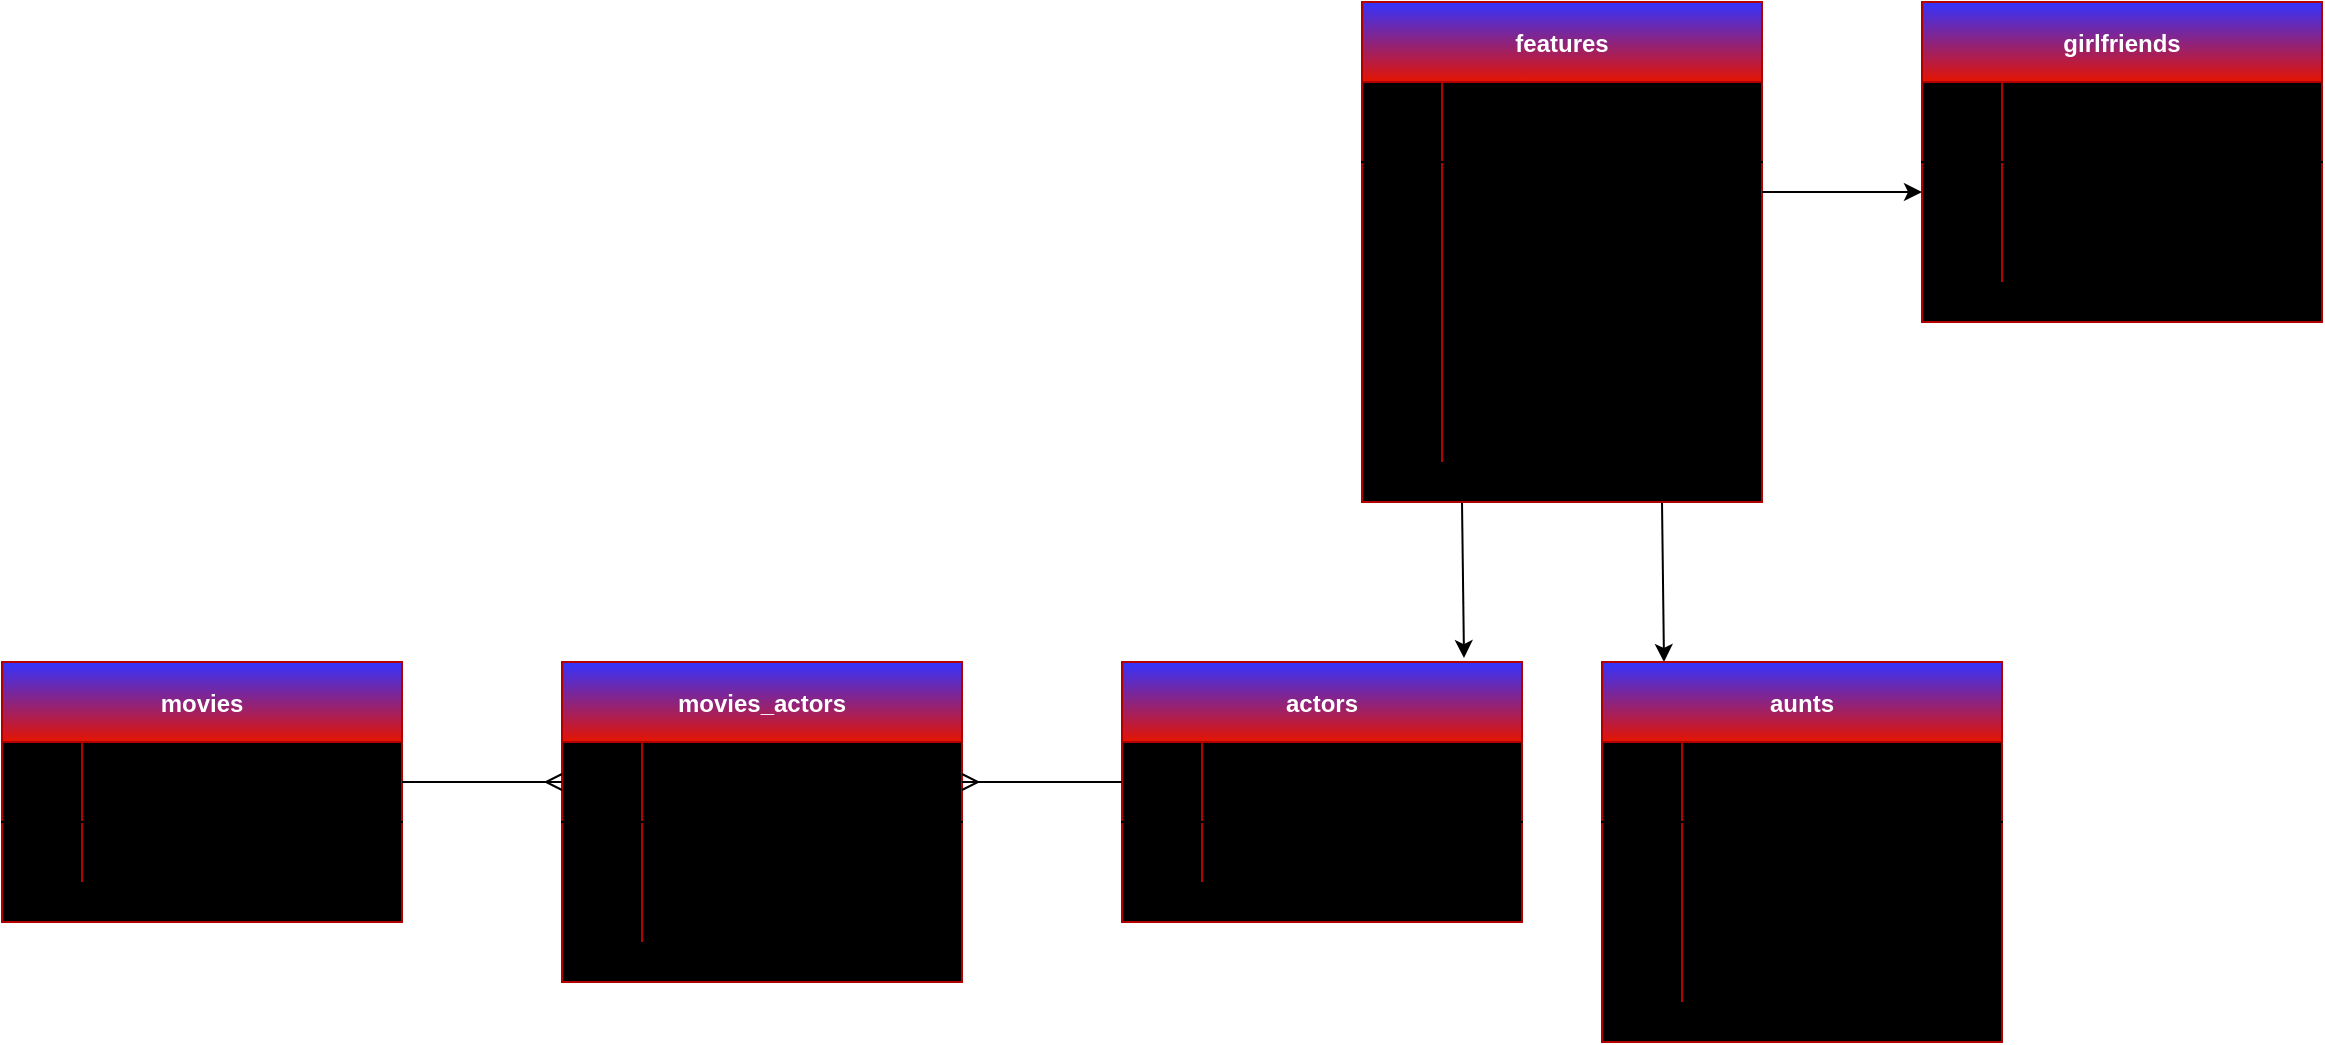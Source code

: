 <mxfile>
    <diagram id="6VAuOU3LNLrEPw-pVDRH" name="modelo entidad relacion">
        <mxGraphModel dx="1955" dy="2145" grid="1" gridSize="10" guides="1" tooltips="1" connect="1" arrows="1" fold="1" page="1" pageScale="1" pageWidth="827" pageHeight="1169" math="0" shadow="0">
            <root>
                <mxCell id="0"/>
                <mxCell id="1" parent="0"/>
                <mxCell id="zbIgoyVpiJLvbSPXiUvl-1" value="movies" style="shape=table;startSize=40;container=1;collapsible=0;childLayout=tableLayout;fixedRows=1;rowLines=0;fontStyle=1;align=center;pointerEvents=1;fillColor=#e51400;fontColor=#ffffff;strokeColor=#B20000;gradientDirection=north;swimlaneFillColor=#000000;gradientColor=#3333FF;" vertex="1" parent="1">
                    <mxGeometry x="-118" y="80" width="200" height="130" as="geometry"/>
                </mxCell>
                <mxCell id="zbIgoyVpiJLvbSPXiUvl-2" value="" style="shape=partialRectangle;html=1;whiteSpace=wrap;collapsible=0;dropTarget=0;pointerEvents=1;fillColor=none;top=0;left=0;bottom=1;right=0;points=[[0,0.5],[1,0.5]];portConstraint=eastwest;" vertex="1" parent="zbIgoyVpiJLvbSPXiUvl-1">
                    <mxGeometry y="40" width="200" height="40" as="geometry"/>
                </mxCell>
                <mxCell id="zbIgoyVpiJLvbSPXiUvl-3" value="1" style="shape=partialRectangle;html=1;whiteSpace=wrap;connectable=0;fillColor=none;top=0;left=0;bottom=0;right=0;overflow=hidden;pointerEvents=1;" vertex="1" parent="zbIgoyVpiJLvbSPXiUvl-2">
                    <mxGeometry width="40" height="40" as="geometry">
                        <mxRectangle width="40" height="40" as="alternateBounds"/>
                    </mxGeometry>
                </mxCell>
                <mxCell id="zbIgoyVpiJLvbSPXiUvl-4" value="id" style="shape=partialRectangle;html=1;whiteSpace=wrap;connectable=0;fillColor=none;top=0;left=0;bottom=0;right=0;align=left;spacingLeft=6;overflow=hidden;pointerEvents=1;" vertex="1" parent="zbIgoyVpiJLvbSPXiUvl-2">
                    <mxGeometry x="40" width="160" height="40" as="geometry">
                        <mxRectangle width="160" height="40" as="alternateBounds"/>
                    </mxGeometry>
                </mxCell>
                <mxCell id="zbIgoyVpiJLvbSPXiUvl-5" value="" style="shape=partialRectangle;html=1;whiteSpace=wrap;collapsible=0;dropTarget=0;pointerEvents=1;fillColor=none;top=0;left=0;bottom=0;right=0;points=[[0,0.5],[1,0.5]];portConstraint=eastwest;" vertex="1" parent="zbIgoyVpiJLvbSPXiUvl-1">
                    <mxGeometry y="80" width="200" height="30" as="geometry"/>
                </mxCell>
                <mxCell id="zbIgoyVpiJLvbSPXiUvl-6" value="2" style="shape=partialRectangle;html=1;whiteSpace=wrap;connectable=0;fillColor=none;top=0;left=0;bottom=0;right=0;overflow=hidden;pointerEvents=1;" vertex="1" parent="zbIgoyVpiJLvbSPXiUvl-5">
                    <mxGeometry width="40" height="30" as="geometry">
                        <mxRectangle width="40" height="30" as="alternateBounds"/>
                    </mxGeometry>
                </mxCell>
                <mxCell id="zbIgoyVpiJLvbSPXiUvl-7" value="name" style="shape=partialRectangle;html=1;whiteSpace=wrap;connectable=0;fillColor=none;top=0;left=0;bottom=0;right=0;align=left;spacingLeft=6;overflow=hidden;pointerEvents=1;" vertex="1" parent="zbIgoyVpiJLvbSPXiUvl-5">
                    <mxGeometry x="40" width="160" height="30" as="geometry">
                        <mxRectangle width="160" height="30" as="alternateBounds"/>
                    </mxGeometry>
                </mxCell>
                <mxCell id="zbIgoyVpiJLvbSPXiUvl-8" style="edgeStyle=none;html=1;exitX=0.25;exitY=1;exitDx=0;exitDy=0;entryX=0.855;entryY=-0.015;entryDx=0;entryDy=0;entryPerimeter=0;startArrow=none;startFill=0;endArrow=classic;endFill=1;" edge="1" parent="1" source="zbIgoyVpiJLvbSPXiUvl-10" target="zbIgoyVpiJLvbSPXiUvl-40">
                    <mxGeometry relative="1" as="geometry"/>
                </mxCell>
                <mxCell id="zbIgoyVpiJLvbSPXiUvl-9" style="edgeStyle=none;html=1;exitX=0.75;exitY=1;exitDx=0;exitDy=0;entryX=0.155;entryY=0;entryDx=0;entryDy=0;entryPerimeter=0;startArrow=none;startFill=0;endArrow=classic;endFill=1;" edge="1" parent="1" source="zbIgoyVpiJLvbSPXiUvl-10" target="zbIgoyVpiJLvbSPXiUvl-48">
                    <mxGeometry relative="1" as="geometry"/>
                </mxCell>
                <mxCell id="zbIgoyVpiJLvbSPXiUvl-10" value="features" style="shape=table;startSize=40;container=1;collapsible=0;childLayout=tableLayout;fixedRows=1;rowLines=0;fontStyle=1;align=center;pointerEvents=1;fillColor=#e51400;fontColor=#ffffff;strokeColor=#B20000;gradientDirection=north;swimlaneFillColor=#000000;gradientColor=#3333FF;" vertex="1" parent="1">
                    <mxGeometry x="562" y="-250" width="200" height="250" as="geometry"/>
                </mxCell>
                <mxCell id="zbIgoyVpiJLvbSPXiUvl-11" value="" style="shape=partialRectangle;html=1;whiteSpace=wrap;collapsible=0;dropTarget=0;pointerEvents=1;fillColor=none;top=0;left=0;bottom=1;right=0;points=[[0,0.5],[1,0.5]];portConstraint=eastwest;" vertex="1" parent="zbIgoyVpiJLvbSPXiUvl-10">
                    <mxGeometry y="40" width="200" height="40" as="geometry"/>
                </mxCell>
                <mxCell id="zbIgoyVpiJLvbSPXiUvl-12" value="1" style="shape=partialRectangle;html=1;whiteSpace=wrap;connectable=0;fillColor=none;top=0;left=0;bottom=0;right=0;overflow=hidden;pointerEvents=1;" vertex="1" parent="zbIgoyVpiJLvbSPXiUvl-11">
                    <mxGeometry width="40" height="40" as="geometry">
                        <mxRectangle width="40" height="40" as="alternateBounds"/>
                    </mxGeometry>
                </mxCell>
                <mxCell id="zbIgoyVpiJLvbSPXiUvl-13" value="id" style="shape=partialRectangle;html=1;whiteSpace=wrap;connectable=0;fillColor=none;top=0;left=0;bottom=0;right=0;align=left;spacingLeft=6;overflow=hidden;pointerEvents=1;" vertex="1" parent="zbIgoyVpiJLvbSPXiUvl-11">
                    <mxGeometry x="40" width="160" height="40" as="geometry">
                        <mxRectangle width="160" height="40" as="alternateBounds"/>
                    </mxGeometry>
                </mxCell>
                <mxCell id="zbIgoyVpiJLvbSPXiUvl-14" value="" style="shape=partialRectangle;html=1;whiteSpace=wrap;collapsible=0;dropTarget=0;pointerEvents=1;fillColor=none;top=0;left=0;bottom=0;right=0;points=[[0,0.5],[1,0.5]];portConstraint=eastwest;" vertex="1" parent="zbIgoyVpiJLvbSPXiUvl-10">
                    <mxGeometry y="80" width="200" height="30" as="geometry"/>
                </mxCell>
                <mxCell id="zbIgoyVpiJLvbSPXiUvl-15" value="2" style="shape=partialRectangle;html=1;whiteSpace=wrap;connectable=0;fillColor=none;top=0;left=0;bottom=0;right=0;overflow=hidden;pointerEvents=1;" vertex="1" parent="zbIgoyVpiJLvbSPXiUvl-14">
                    <mxGeometry width="40" height="30" as="geometry">
                        <mxRectangle width="40" height="30" as="alternateBounds"/>
                    </mxGeometry>
                </mxCell>
                <mxCell id="zbIgoyVpiJLvbSPXiUvl-16" value="id_actor" style="shape=partialRectangle;html=1;whiteSpace=wrap;connectable=0;fillColor=none;top=0;left=0;bottom=0;right=0;align=left;spacingLeft=6;overflow=hidden;pointerEvents=1;" vertex="1" parent="zbIgoyVpiJLvbSPXiUvl-14">
                    <mxGeometry x="40" width="160" height="30" as="geometry">
                        <mxRectangle width="160" height="30" as="alternateBounds"/>
                    </mxGeometry>
                </mxCell>
                <mxCell id="zbIgoyVpiJLvbSPXiUvl-17" value="" style="shape=partialRectangle;html=1;whiteSpace=wrap;collapsible=0;dropTarget=0;pointerEvents=1;fillColor=none;top=0;left=0;bottom=0;right=0;points=[[0,0.5],[1,0.5]];portConstraint=eastwest;" vertex="1" parent="zbIgoyVpiJLvbSPXiUvl-10">
                    <mxGeometry y="110" width="200" height="30" as="geometry"/>
                </mxCell>
                <mxCell id="zbIgoyVpiJLvbSPXiUvl-18" value="3" style="shape=partialRectangle;html=1;whiteSpace=wrap;connectable=0;fillColor=none;top=0;left=0;bottom=0;right=0;overflow=hidden;pointerEvents=1;" vertex="1" parent="zbIgoyVpiJLvbSPXiUvl-17">
                    <mxGeometry width="40" height="30" as="geometry">
                        <mxRectangle width="40" height="30" as="alternateBounds"/>
                    </mxGeometry>
                </mxCell>
                <mxCell id="zbIgoyVpiJLvbSPXiUvl-19" value="custom" style="shape=partialRectangle;html=1;whiteSpace=wrap;connectable=0;fillColor=none;top=0;left=0;bottom=0;right=0;align=left;spacingLeft=6;overflow=hidden;pointerEvents=1;" vertex="1" parent="zbIgoyVpiJLvbSPXiUvl-17">
                    <mxGeometry x="40" width="160" height="30" as="geometry">
                        <mxRectangle width="160" height="30" as="alternateBounds"/>
                    </mxGeometry>
                </mxCell>
                <mxCell id="zbIgoyVpiJLvbSPXiUvl-20" value="" style="shape=partialRectangle;html=1;whiteSpace=wrap;collapsible=0;dropTarget=0;pointerEvents=1;fillColor=none;top=0;left=0;bottom=0;right=0;points=[[0,0.5],[1,0.5]];portConstraint=eastwest;" vertex="1" parent="zbIgoyVpiJLvbSPXiUvl-10">
                    <mxGeometry y="140" width="200" height="30" as="geometry"/>
                </mxCell>
                <mxCell id="zbIgoyVpiJLvbSPXiUvl-21" value="4" style="shape=partialRectangle;html=1;whiteSpace=wrap;connectable=0;fillColor=none;top=0;left=0;bottom=0;right=0;overflow=hidden;pointerEvents=1;" vertex="1" parent="zbIgoyVpiJLvbSPXiUvl-20">
                    <mxGeometry width="40" height="30" as="geometry">
                        <mxRectangle width="40" height="30" as="alternateBounds"/>
                    </mxGeometry>
                </mxCell>
                <mxCell id="zbIgoyVpiJLvbSPXiUvl-22" value="powers" style="shape=partialRectangle;html=1;whiteSpace=wrap;connectable=0;fillColor=none;top=0;left=0;bottom=0;right=0;align=left;spacingLeft=6;overflow=hidden;pointerEvents=1;" vertex="1" parent="zbIgoyVpiJLvbSPXiUvl-20">
                    <mxGeometry x="40" width="160" height="30" as="geometry">
                        <mxRectangle width="160" height="30" as="alternateBounds"/>
                    </mxGeometry>
                </mxCell>
                <mxCell id="zbIgoyVpiJLvbSPXiUvl-23" value="" style="shape=partialRectangle;html=1;whiteSpace=wrap;collapsible=0;dropTarget=0;pointerEvents=1;fillColor=none;top=0;left=0;bottom=0;right=0;points=[[0,0.5],[1,0.5]];portConstraint=eastwest;" vertex="1" parent="zbIgoyVpiJLvbSPXiUvl-10">
                    <mxGeometry y="170" width="200" height="30" as="geometry"/>
                </mxCell>
                <mxCell id="zbIgoyVpiJLvbSPXiUvl-24" value="5" style="shape=partialRectangle;html=1;whiteSpace=wrap;connectable=0;fillColor=none;top=0;left=0;bottom=0;right=0;overflow=hidden;pointerEvents=1;" vertex="1" parent="zbIgoyVpiJLvbSPXiUvl-23">
                    <mxGeometry width="40" height="30" as="geometry">
                        <mxRectangle width="40" height="30" as="alternateBounds"/>
                    </mxGeometry>
                </mxCell>
                <mxCell id="zbIgoyVpiJLvbSPXiUvl-25" value="id_aunt" style="shape=partialRectangle;html=1;whiteSpace=wrap;connectable=0;fillColor=none;top=0;left=0;bottom=0;right=0;align=left;spacingLeft=6;overflow=hidden;pointerEvents=1;" vertex="1" parent="zbIgoyVpiJLvbSPXiUvl-23">
                    <mxGeometry x="40" width="160" height="30" as="geometry">
                        <mxRectangle width="160" height="30" as="alternateBounds"/>
                    </mxGeometry>
                </mxCell>
                <mxCell id="zbIgoyVpiJLvbSPXiUvl-26" value="" style="shape=partialRectangle;html=1;whiteSpace=wrap;collapsible=0;dropTarget=0;pointerEvents=1;fillColor=none;top=0;left=0;bottom=0;right=0;points=[[0,0.5],[1,0.5]];portConstraint=eastwest;" vertex="1" parent="zbIgoyVpiJLvbSPXiUvl-10">
                    <mxGeometry y="200" width="200" height="30" as="geometry"/>
                </mxCell>
                <mxCell id="zbIgoyVpiJLvbSPXiUvl-27" value="6" style="shape=partialRectangle;html=1;whiteSpace=wrap;connectable=0;fillColor=none;top=0;left=0;bottom=0;right=0;overflow=hidden;pointerEvents=1;" vertex="1" parent="zbIgoyVpiJLvbSPXiUvl-26">
                    <mxGeometry width="40" height="30" as="geometry">
                        <mxRectangle width="40" height="30" as="alternateBounds"/>
                    </mxGeometry>
                </mxCell>
                <mxCell id="zbIgoyVpiJLvbSPXiUvl-28" value="id_girlfriend" style="shape=partialRectangle;html=1;whiteSpace=wrap;connectable=0;fillColor=none;top=0;left=0;bottom=0;right=0;align=left;spacingLeft=6;overflow=hidden;pointerEvents=1;" vertex="1" parent="zbIgoyVpiJLvbSPXiUvl-26">
                    <mxGeometry x="40" width="160" height="30" as="geometry">
                        <mxRectangle width="160" height="30" as="alternateBounds"/>
                    </mxGeometry>
                </mxCell>
                <mxCell id="zbIgoyVpiJLvbSPXiUvl-29" value="movies_actors" style="shape=table;startSize=40;container=1;collapsible=0;childLayout=tableLayout;fixedRows=1;rowLines=0;fontStyle=1;align=center;pointerEvents=1;fillColor=#e51400;fontColor=#ffffff;strokeColor=#B20000;gradientDirection=north;swimlaneFillColor=#000000;gradientColor=#3333FF;" vertex="1" parent="1">
                    <mxGeometry x="162" y="80" width="200" height="160" as="geometry"/>
                </mxCell>
                <mxCell id="zbIgoyVpiJLvbSPXiUvl-30" value="" style="shape=partialRectangle;html=1;whiteSpace=wrap;collapsible=0;dropTarget=0;pointerEvents=1;fillColor=none;top=0;left=0;bottom=1;right=0;points=[[0,0.5],[1,0.5]];portConstraint=eastwest;" vertex="1" parent="zbIgoyVpiJLvbSPXiUvl-29">
                    <mxGeometry y="40" width="200" height="40" as="geometry"/>
                </mxCell>
                <mxCell id="zbIgoyVpiJLvbSPXiUvl-31" value="1" style="shape=partialRectangle;html=1;whiteSpace=wrap;connectable=0;fillColor=none;top=0;left=0;bottom=0;right=0;overflow=hidden;pointerEvents=1;" vertex="1" parent="zbIgoyVpiJLvbSPXiUvl-30">
                    <mxGeometry width="40" height="40" as="geometry">
                        <mxRectangle width="40" height="40" as="alternateBounds"/>
                    </mxGeometry>
                </mxCell>
                <mxCell id="zbIgoyVpiJLvbSPXiUvl-32" value="id" style="shape=partialRectangle;html=1;whiteSpace=wrap;connectable=0;fillColor=none;top=0;left=0;bottom=0;right=0;align=left;spacingLeft=6;overflow=hidden;pointerEvents=1;" vertex="1" parent="zbIgoyVpiJLvbSPXiUvl-30">
                    <mxGeometry x="40" width="160" height="40" as="geometry">
                        <mxRectangle width="160" height="40" as="alternateBounds"/>
                    </mxGeometry>
                </mxCell>
                <mxCell id="zbIgoyVpiJLvbSPXiUvl-33" value="" style="shape=partialRectangle;html=1;whiteSpace=wrap;collapsible=0;dropTarget=0;pointerEvents=1;fillColor=none;top=0;left=0;bottom=0;right=0;points=[[0,0.5],[1,0.5]];portConstraint=eastwest;" vertex="1" parent="zbIgoyVpiJLvbSPXiUvl-29">
                    <mxGeometry y="80" width="200" height="30" as="geometry"/>
                </mxCell>
                <mxCell id="zbIgoyVpiJLvbSPXiUvl-34" value="2" style="shape=partialRectangle;html=1;whiteSpace=wrap;connectable=0;fillColor=none;top=0;left=0;bottom=0;right=0;overflow=hidden;pointerEvents=1;" vertex="1" parent="zbIgoyVpiJLvbSPXiUvl-33">
                    <mxGeometry width="40" height="30" as="geometry">
                        <mxRectangle width="40" height="30" as="alternateBounds"/>
                    </mxGeometry>
                </mxCell>
                <mxCell id="zbIgoyVpiJLvbSPXiUvl-35" value="id_movie" style="shape=partialRectangle;html=1;whiteSpace=wrap;connectable=0;fillColor=none;top=0;left=0;bottom=0;right=0;align=left;spacingLeft=6;overflow=hidden;pointerEvents=1;" vertex="1" parent="zbIgoyVpiJLvbSPXiUvl-33">
                    <mxGeometry x="40" width="160" height="30" as="geometry">
                        <mxRectangle width="160" height="30" as="alternateBounds"/>
                    </mxGeometry>
                </mxCell>
                <mxCell id="zbIgoyVpiJLvbSPXiUvl-36" value="" style="shape=partialRectangle;html=1;whiteSpace=wrap;collapsible=0;dropTarget=0;pointerEvents=1;fillColor=none;top=0;left=0;bottom=0;right=0;points=[[0,0.5],[1,0.5]];portConstraint=eastwest;" vertex="1" parent="zbIgoyVpiJLvbSPXiUvl-29">
                    <mxGeometry y="110" width="200" height="30" as="geometry"/>
                </mxCell>
                <mxCell id="zbIgoyVpiJLvbSPXiUvl-37" value="3" style="shape=partialRectangle;html=1;whiteSpace=wrap;connectable=0;fillColor=none;top=0;left=0;bottom=0;right=0;overflow=hidden;pointerEvents=1;" vertex="1" parent="zbIgoyVpiJLvbSPXiUvl-36">
                    <mxGeometry width="40" height="30" as="geometry">
                        <mxRectangle width="40" height="30" as="alternateBounds"/>
                    </mxGeometry>
                </mxCell>
                <mxCell id="zbIgoyVpiJLvbSPXiUvl-38" value="id_actor" style="shape=partialRectangle;html=1;whiteSpace=wrap;connectable=0;fillColor=none;top=0;left=0;bottom=0;right=0;align=left;spacingLeft=6;overflow=hidden;pointerEvents=1;" vertex="1" parent="zbIgoyVpiJLvbSPXiUvl-36">
                    <mxGeometry x="40" width="160" height="30" as="geometry">
                        <mxRectangle width="160" height="30" as="alternateBounds"/>
                    </mxGeometry>
                </mxCell>
                <mxCell id="zbIgoyVpiJLvbSPXiUvl-39" style="edgeStyle=none;html=1;exitX=1;exitY=0.5;exitDx=0;exitDy=0;entryX=0;entryY=0.5;entryDx=0;entryDy=0;endArrow=ERmany;endFill=0;" edge="1" parent="1" source="zbIgoyVpiJLvbSPXiUvl-2" target="zbIgoyVpiJLvbSPXiUvl-30">
                    <mxGeometry relative="1" as="geometry"/>
                </mxCell>
                <mxCell id="zbIgoyVpiJLvbSPXiUvl-40" value="actors" style="shape=table;startSize=40;container=1;collapsible=0;childLayout=tableLayout;fixedRows=1;rowLines=0;fontStyle=1;align=center;pointerEvents=1;fillColor=#e51400;fontColor=#ffffff;strokeColor=#B20000;gradientDirection=north;swimlaneFillColor=#000000;gradientColor=#3333FF;" vertex="1" parent="1">
                    <mxGeometry x="442" y="80" width="200" height="130" as="geometry"/>
                </mxCell>
                <mxCell id="zbIgoyVpiJLvbSPXiUvl-41" value="" style="shape=partialRectangle;html=1;whiteSpace=wrap;collapsible=0;dropTarget=0;pointerEvents=1;fillColor=none;top=0;left=0;bottom=1;right=0;points=[[0,0.5],[1,0.5]];portConstraint=eastwest;" vertex="1" parent="zbIgoyVpiJLvbSPXiUvl-40">
                    <mxGeometry y="40" width="200" height="40" as="geometry"/>
                </mxCell>
                <mxCell id="zbIgoyVpiJLvbSPXiUvl-42" value="1" style="shape=partialRectangle;html=1;whiteSpace=wrap;connectable=0;fillColor=none;top=0;left=0;bottom=0;right=0;overflow=hidden;pointerEvents=1;" vertex="1" parent="zbIgoyVpiJLvbSPXiUvl-41">
                    <mxGeometry width="40" height="40" as="geometry">
                        <mxRectangle width="40" height="40" as="alternateBounds"/>
                    </mxGeometry>
                </mxCell>
                <mxCell id="zbIgoyVpiJLvbSPXiUvl-43" value="id" style="shape=partialRectangle;html=1;whiteSpace=wrap;connectable=0;fillColor=none;top=0;left=0;bottom=0;right=0;align=left;spacingLeft=6;overflow=hidden;pointerEvents=1;" vertex="1" parent="zbIgoyVpiJLvbSPXiUvl-41">
                    <mxGeometry x="40" width="160" height="40" as="geometry">
                        <mxRectangle width="160" height="40" as="alternateBounds"/>
                    </mxGeometry>
                </mxCell>
                <mxCell id="zbIgoyVpiJLvbSPXiUvl-44" value="" style="shape=partialRectangle;html=1;whiteSpace=wrap;collapsible=0;dropTarget=0;pointerEvents=1;fillColor=none;top=0;left=0;bottom=0;right=0;points=[[0,0.5],[1,0.5]];portConstraint=eastwest;" vertex="1" parent="zbIgoyVpiJLvbSPXiUvl-40">
                    <mxGeometry y="80" width="200" height="30" as="geometry"/>
                </mxCell>
                <mxCell id="zbIgoyVpiJLvbSPXiUvl-45" value="2" style="shape=partialRectangle;html=1;whiteSpace=wrap;connectable=0;fillColor=none;top=0;left=0;bottom=0;right=0;overflow=hidden;pointerEvents=1;" vertex="1" parent="zbIgoyVpiJLvbSPXiUvl-44">
                    <mxGeometry width="40" height="30" as="geometry">
                        <mxRectangle width="40" height="30" as="alternateBounds"/>
                    </mxGeometry>
                </mxCell>
                <mxCell id="zbIgoyVpiJLvbSPXiUvl-46" value="name" style="shape=partialRectangle;html=1;whiteSpace=wrap;connectable=0;fillColor=none;top=0;left=0;bottom=0;right=0;align=left;spacingLeft=6;overflow=hidden;pointerEvents=1;" vertex="1" parent="zbIgoyVpiJLvbSPXiUvl-44">
                    <mxGeometry x="40" width="160" height="30" as="geometry">
                        <mxRectangle width="160" height="30" as="alternateBounds"/>
                    </mxGeometry>
                </mxCell>
                <mxCell id="zbIgoyVpiJLvbSPXiUvl-47" style="edgeStyle=none;html=1;exitX=0;exitY=0.5;exitDx=0;exitDy=0;entryX=1;entryY=0.5;entryDx=0;entryDy=0;startArrow=none;startFill=0;endArrow=ERmany;endFill=0;" edge="1" parent="1" source="zbIgoyVpiJLvbSPXiUvl-41" target="zbIgoyVpiJLvbSPXiUvl-30">
                    <mxGeometry relative="1" as="geometry"/>
                </mxCell>
                <mxCell id="zbIgoyVpiJLvbSPXiUvl-48" value="aunts" style="shape=table;startSize=40;container=1;collapsible=0;childLayout=tableLayout;fixedRows=1;rowLines=0;fontStyle=1;align=center;pointerEvents=1;fillColor=#e51400;fontColor=#ffffff;strokeColor=#B20000;gradientDirection=north;swimlaneFillColor=#000000;gradientColor=#3333FF;" vertex="1" parent="1">
                    <mxGeometry x="682" y="80" width="200" height="190" as="geometry"/>
                </mxCell>
                <mxCell id="zbIgoyVpiJLvbSPXiUvl-49" value="" style="shape=partialRectangle;html=1;whiteSpace=wrap;collapsible=0;dropTarget=0;pointerEvents=1;fillColor=none;top=0;left=0;bottom=1;right=0;points=[[0,0.5],[1,0.5]];portConstraint=eastwest;" vertex="1" parent="zbIgoyVpiJLvbSPXiUvl-48">
                    <mxGeometry y="40" width="200" height="40" as="geometry"/>
                </mxCell>
                <mxCell id="zbIgoyVpiJLvbSPXiUvl-50" value="1" style="shape=partialRectangle;html=1;whiteSpace=wrap;connectable=0;fillColor=none;top=0;left=0;bottom=0;right=0;overflow=hidden;pointerEvents=1;" vertex="1" parent="zbIgoyVpiJLvbSPXiUvl-49">
                    <mxGeometry width="40" height="40" as="geometry">
                        <mxRectangle width="40" height="40" as="alternateBounds"/>
                    </mxGeometry>
                </mxCell>
                <mxCell id="zbIgoyVpiJLvbSPXiUvl-51" value="id" style="shape=partialRectangle;html=1;whiteSpace=wrap;connectable=0;fillColor=none;top=0;left=0;bottom=0;right=0;align=left;spacingLeft=6;overflow=hidden;pointerEvents=1;" vertex="1" parent="zbIgoyVpiJLvbSPXiUvl-49">
                    <mxGeometry x="40" width="160" height="40" as="geometry">
                        <mxRectangle width="160" height="40" as="alternateBounds"/>
                    </mxGeometry>
                </mxCell>
                <mxCell id="zbIgoyVpiJLvbSPXiUvl-52" value="" style="shape=partialRectangle;html=1;whiteSpace=wrap;collapsible=0;dropTarget=0;pointerEvents=1;fillColor=none;top=0;left=0;bottom=0;right=0;points=[[0,0.5],[1,0.5]];portConstraint=eastwest;" vertex="1" parent="zbIgoyVpiJLvbSPXiUvl-48">
                    <mxGeometry y="80" width="200" height="30" as="geometry"/>
                </mxCell>
                <mxCell id="zbIgoyVpiJLvbSPXiUvl-53" value="2" style="shape=partialRectangle;html=1;whiteSpace=wrap;connectable=0;fillColor=none;top=0;left=0;bottom=0;right=0;overflow=hidden;pointerEvents=1;" vertex="1" parent="zbIgoyVpiJLvbSPXiUvl-52">
                    <mxGeometry width="40" height="30" as="geometry">
                        <mxRectangle width="40" height="30" as="alternateBounds"/>
                    </mxGeometry>
                </mxCell>
                <mxCell id="zbIgoyVpiJLvbSPXiUvl-54" value="name" style="shape=partialRectangle;html=1;whiteSpace=wrap;connectable=0;fillColor=none;top=0;left=0;bottom=0;right=0;align=left;spacingLeft=6;overflow=hidden;pointerEvents=1;" vertex="1" parent="zbIgoyVpiJLvbSPXiUvl-52">
                    <mxGeometry x="40" width="160" height="30" as="geometry">
                        <mxRectangle width="160" height="30" as="alternateBounds"/>
                    </mxGeometry>
                </mxCell>
                <mxCell id="zbIgoyVpiJLvbSPXiUvl-55" value="" style="shape=partialRectangle;html=1;whiteSpace=wrap;collapsible=0;dropTarget=0;pointerEvents=1;fillColor=none;top=0;left=0;bottom=0;right=0;points=[[0,0.5],[1,0.5]];portConstraint=eastwest;" vertex="1" parent="zbIgoyVpiJLvbSPXiUvl-48">
                    <mxGeometry y="110" width="200" height="30" as="geometry"/>
                </mxCell>
                <mxCell id="zbIgoyVpiJLvbSPXiUvl-56" value="3" style="shape=partialRectangle;html=1;whiteSpace=wrap;connectable=0;fillColor=none;top=0;left=0;bottom=0;right=0;overflow=hidden;pointerEvents=1;" vertex="1" parent="zbIgoyVpiJLvbSPXiUvl-55">
                    <mxGeometry width="40" height="30" as="geometry">
                        <mxRectangle width="40" height="30" as="alternateBounds"/>
                    </mxGeometry>
                </mxCell>
                <mxCell id="zbIgoyVpiJLvbSPXiUvl-57" value="age" style="shape=partialRectangle;html=1;whiteSpace=wrap;connectable=0;fillColor=none;top=0;left=0;bottom=0;right=0;align=left;spacingLeft=6;overflow=hidden;pointerEvents=1;" vertex="1" parent="zbIgoyVpiJLvbSPXiUvl-55">
                    <mxGeometry x="40" width="160" height="30" as="geometry">
                        <mxRectangle width="160" height="30" as="alternateBounds"/>
                    </mxGeometry>
                </mxCell>
                <mxCell id="zbIgoyVpiJLvbSPXiUvl-58" value="" style="shape=partialRectangle;html=1;whiteSpace=wrap;collapsible=0;dropTarget=0;pointerEvents=1;fillColor=none;top=0;left=0;bottom=0;right=0;points=[[0,0.5],[1,0.5]];portConstraint=eastwest;" vertex="1" parent="zbIgoyVpiJLvbSPXiUvl-48">
                    <mxGeometry y="140" width="200" height="30" as="geometry"/>
                </mxCell>
                <mxCell id="zbIgoyVpiJLvbSPXiUvl-59" value="4" style="shape=partialRectangle;html=1;whiteSpace=wrap;connectable=0;fillColor=none;top=0;left=0;bottom=0;right=0;overflow=hidden;pointerEvents=1;" vertex="1" parent="zbIgoyVpiJLvbSPXiUvl-58">
                    <mxGeometry width="40" height="30" as="geometry">
                        <mxRectangle width="40" height="30" as="alternateBounds"/>
                    </mxGeometry>
                </mxCell>
                <mxCell id="zbIgoyVpiJLvbSPXiUvl-60" value="color_hair" style="shape=partialRectangle;html=1;whiteSpace=wrap;connectable=0;fillColor=none;top=0;left=0;bottom=0;right=0;align=left;spacingLeft=6;overflow=hidden;pointerEvents=1;" vertex="1" parent="zbIgoyVpiJLvbSPXiUvl-58">
                    <mxGeometry x="40" width="160" height="30" as="geometry">
                        <mxRectangle width="160" height="30" as="alternateBounds"/>
                    </mxGeometry>
                </mxCell>
                <mxCell id="zbIgoyVpiJLvbSPXiUvl-61" value="girlfriends" style="shape=table;startSize=40;container=1;collapsible=0;childLayout=tableLayout;fixedRows=1;rowLines=0;fontStyle=1;align=center;pointerEvents=1;fillColor=#e51400;fontColor=#ffffff;strokeColor=#B20000;gradientDirection=north;swimlaneFillColor=#000000;gradientColor=#3333FF;" vertex="1" parent="1">
                    <mxGeometry x="842" y="-250" width="200" height="160" as="geometry"/>
                </mxCell>
                <mxCell id="zbIgoyVpiJLvbSPXiUvl-62" value="" style="shape=partialRectangle;html=1;whiteSpace=wrap;collapsible=0;dropTarget=0;pointerEvents=1;fillColor=none;top=0;left=0;bottom=1;right=0;points=[[0,0.5],[1,0.5]];portConstraint=eastwest;" vertex="1" parent="zbIgoyVpiJLvbSPXiUvl-61">
                    <mxGeometry y="40" width="200" height="40" as="geometry"/>
                </mxCell>
                <mxCell id="zbIgoyVpiJLvbSPXiUvl-63" value="1" style="shape=partialRectangle;html=1;whiteSpace=wrap;connectable=0;fillColor=none;top=0;left=0;bottom=0;right=0;overflow=hidden;pointerEvents=1;" vertex="1" parent="zbIgoyVpiJLvbSPXiUvl-62">
                    <mxGeometry width="40" height="40" as="geometry">
                        <mxRectangle width="40" height="40" as="alternateBounds"/>
                    </mxGeometry>
                </mxCell>
                <mxCell id="zbIgoyVpiJLvbSPXiUvl-64" value="id" style="shape=partialRectangle;html=1;whiteSpace=wrap;connectable=0;fillColor=none;top=0;left=0;bottom=0;right=0;align=left;spacingLeft=6;overflow=hidden;pointerEvents=1;" vertex="1" parent="zbIgoyVpiJLvbSPXiUvl-62">
                    <mxGeometry x="40" width="160" height="40" as="geometry">
                        <mxRectangle width="160" height="40" as="alternateBounds"/>
                    </mxGeometry>
                </mxCell>
                <mxCell id="zbIgoyVpiJLvbSPXiUvl-65" value="" style="shape=partialRectangle;html=1;whiteSpace=wrap;collapsible=0;dropTarget=0;pointerEvents=1;fillColor=none;top=0;left=0;bottom=0;right=0;points=[[0,0.5],[1,0.5]];portConstraint=eastwest;" vertex="1" parent="zbIgoyVpiJLvbSPXiUvl-61">
                    <mxGeometry y="80" width="200" height="30" as="geometry"/>
                </mxCell>
                <mxCell id="zbIgoyVpiJLvbSPXiUvl-66" value="2" style="shape=partialRectangle;html=1;whiteSpace=wrap;connectable=0;fillColor=none;top=0;left=0;bottom=0;right=0;overflow=hidden;pointerEvents=1;" vertex="1" parent="zbIgoyVpiJLvbSPXiUvl-65">
                    <mxGeometry width="40" height="30" as="geometry">
                        <mxRectangle width="40" height="30" as="alternateBounds"/>
                    </mxGeometry>
                </mxCell>
                <mxCell id="zbIgoyVpiJLvbSPXiUvl-67" value="name" style="shape=partialRectangle;html=1;whiteSpace=wrap;connectable=0;fillColor=none;top=0;left=0;bottom=0;right=0;align=left;spacingLeft=6;overflow=hidden;pointerEvents=1;" vertex="1" parent="zbIgoyVpiJLvbSPXiUvl-65">
                    <mxGeometry x="40" width="160" height="30" as="geometry">
                        <mxRectangle width="160" height="30" as="alternateBounds"/>
                    </mxGeometry>
                </mxCell>
                <mxCell id="zbIgoyVpiJLvbSPXiUvl-68" value="" style="shape=partialRectangle;html=1;whiteSpace=wrap;collapsible=0;dropTarget=0;pointerEvents=1;fillColor=none;top=0;left=0;bottom=0;right=0;points=[[0,0.5],[1,0.5]];portConstraint=eastwest;" vertex="1" parent="zbIgoyVpiJLvbSPXiUvl-61">
                    <mxGeometry y="110" width="200" height="30" as="geometry"/>
                </mxCell>
                <mxCell id="zbIgoyVpiJLvbSPXiUvl-69" value="3" style="shape=partialRectangle;html=1;whiteSpace=wrap;connectable=0;fillColor=none;top=0;left=0;bottom=0;right=0;overflow=hidden;pointerEvents=1;" vertex="1" parent="zbIgoyVpiJLvbSPXiUvl-68">
                    <mxGeometry width="40" height="30" as="geometry">
                        <mxRectangle width="40" height="30" as="alternateBounds"/>
                    </mxGeometry>
                </mxCell>
                <mxCell id="zbIgoyVpiJLvbSPXiUvl-70" value="color_hair" style="shape=partialRectangle;html=1;whiteSpace=wrap;connectable=0;fillColor=none;top=0;left=0;bottom=0;right=0;align=left;spacingLeft=6;overflow=hidden;pointerEvents=1;" vertex="1" parent="zbIgoyVpiJLvbSPXiUvl-68">
                    <mxGeometry x="40" width="160" height="30" as="geometry">
                        <mxRectangle width="160" height="30" as="alternateBounds"/>
                    </mxGeometry>
                </mxCell>
                <mxCell id="zbIgoyVpiJLvbSPXiUvl-71" style="edgeStyle=none;html=1;exitX=1;exitY=0.5;exitDx=0;exitDy=0;entryX=0;entryY=0.5;entryDx=0;entryDy=0;startArrow=none;startFill=0;endArrow=classic;endFill=1;" edge="1" parent="1" source="zbIgoyVpiJLvbSPXiUvl-14" target="zbIgoyVpiJLvbSPXiUvl-65">
                    <mxGeometry relative="1" as="geometry"/>
                </mxCell>
            </root>
        </mxGraphModel>
    </diagram>
    <diagram id="W5UyvvHs6XKc94zZX0S2" name="data">
        <mxGraphModel dx="564" dy="488" grid="1" gridSize="10" guides="1" tooltips="1" connect="1" arrows="1" fold="1" page="1" pageScale="1" pageWidth="827" pageHeight="1169" math="0" shadow="0">
            <root>
                <mxCell id="RJJerQ0d01_idblkB17e-0"/>
                <mxCell id="RJJerQ0d01_idblkB17e-1" parent="RJJerQ0d01_idblkB17e-0"/>
                <mxCell id="RJJerQ0d01_idblkB17e-2" value="movies" style="shape=table;startSize=40;container=1;collapsible=0;childLayout=tableLayout;gradientDirection=south;swimlaneFillColor=default;fillColor=#E51400;fontColor=#ffffff;strokeColor=#3333FF;gradientColor=#3333FF;" vertex="1" parent="RJJerQ0d01_idblkB17e-1">
                    <mxGeometry y="360" width="160" height="240" as="geometry"/>
                </mxCell>
                <mxCell id="RJJerQ0d01_idblkB17e-3" value="" style="shape=partialRectangle;collapsible=0;dropTarget=0;pointerEvents=0;fillColor=none;top=0;left=0;bottom=0;right=0;points=[[0,0.5],[1,0.5]];portConstraint=eastwest;" vertex="1" parent="RJJerQ0d01_idblkB17e-2">
                    <mxGeometry y="40" width="160" height="40" as="geometry"/>
                </mxCell>
                <mxCell id="RJJerQ0d01_idblkB17e-4" value="id" style="shape=partialRectangle;html=1;whiteSpace=wrap;connectable=0;overflow=hidden;fillColor=none;top=0;left=0;bottom=0;right=0;pointerEvents=1;" vertex="1" parent="RJJerQ0d01_idblkB17e-3">
                    <mxGeometry width="80" height="40" as="geometry">
                        <mxRectangle width="80" height="40" as="alternateBounds"/>
                    </mxGeometry>
                </mxCell>
                <mxCell id="RJJerQ0d01_idblkB17e-5" value="name" style="shape=partialRectangle;html=1;whiteSpace=wrap;connectable=0;overflow=hidden;fillColor=none;top=0;left=0;bottom=0;right=0;pointerEvents=1;" vertex="1" parent="RJJerQ0d01_idblkB17e-3">
                    <mxGeometry x="80" width="80" height="40" as="geometry">
                        <mxRectangle width="80" height="40" as="alternateBounds"/>
                    </mxGeometry>
                </mxCell>
                <mxCell id="RJJerQ0d01_idblkB17e-6" value="" style="shape=partialRectangle;collapsible=0;dropTarget=0;pointerEvents=0;fillColor=none;top=0;left=0;bottom=0;right=0;points=[[0,0.5],[1,0.5]];portConstraint=eastwest;" vertex="1" parent="RJJerQ0d01_idblkB17e-2">
                    <mxGeometry y="80" width="160" height="40" as="geometry"/>
                </mxCell>
                <mxCell id="RJJerQ0d01_idblkB17e-7" value="1" style="shape=partialRectangle;html=1;whiteSpace=wrap;connectable=0;overflow=hidden;fillColor=none;top=0;left=0;bottom=0;right=0;pointerEvents=1;" vertex="1" parent="RJJerQ0d01_idblkB17e-6">
                    <mxGeometry width="80" height="40" as="geometry">
                        <mxRectangle width="80" height="40" as="alternateBounds"/>
                    </mxGeometry>
                </mxCell>
                <mxCell id="RJJerQ0d01_idblkB17e-8" value="Spiderman 1" style="shape=partialRectangle;html=1;whiteSpace=wrap;connectable=0;overflow=hidden;fillColor=none;top=0;left=0;bottom=0;right=0;pointerEvents=1;" vertex="1" parent="RJJerQ0d01_idblkB17e-6">
                    <mxGeometry x="80" width="80" height="40" as="geometry">
                        <mxRectangle width="80" height="40" as="alternateBounds"/>
                    </mxGeometry>
                </mxCell>
                <mxCell id="RJJerQ0d01_idblkB17e-9" style="shape=partialRectangle;collapsible=0;dropTarget=0;pointerEvents=0;fillColor=none;top=0;left=0;bottom=0;right=0;points=[[0,0.5],[1,0.5]];portConstraint=eastwest;" vertex="1" parent="RJJerQ0d01_idblkB17e-2">
                    <mxGeometry y="120" width="160" height="40" as="geometry"/>
                </mxCell>
                <mxCell id="RJJerQ0d01_idblkB17e-10" value="2" style="shape=partialRectangle;html=1;whiteSpace=wrap;connectable=0;overflow=hidden;fillColor=none;top=0;left=0;bottom=0;right=0;pointerEvents=1;" vertex="1" parent="RJJerQ0d01_idblkB17e-9">
                    <mxGeometry width="80" height="40" as="geometry">
                        <mxRectangle width="80" height="40" as="alternateBounds"/>
                    </mxGeometry>
                </mxCell>
                <mxCell id="RJJerQ0d01_idblkB17e-11" value="The Amazing Spiderman" style="shape=partialRectangle;html=1;whiteSpace=wrap;connectable=0;overflow=hidden;fillColor=none;top=0;left=0;bottom=0;right=0;pointerEvents=1;" vertex="1" parent="RJJerQ0d01_idblkB17e-9">
                    <mxGeometry x="80" width="80" height="40" as="geometry">
                        <mxRectangle width="80" height="40" as="alternateBounds"/>
                    </mxGeometry>
                </mxCell>
                <mxCell id="RJJerQ0d01_idblkB17e-12" style="shape=partialRectangle;collapsible=0;dropTarget=0;pointerEvents=0;fillColor=none;top=0;left=0;bottom=0;right=0;points=[[0,0.5],[1,0.5]];portConstraint=eastwest;" vertex="1" parent="RJJerQ0d01_idblkB17e-2">
                    <mxGeometry y="160" width="160" height="80" as="geometry"/>
                </mxCell>
                <mxCell id="RJJerQ0d01_idblkB17e-13" value="3" style="shape=partialRectangle;html=1;whiteSpace=wrap;connectable=0;overflow=hidden;fillColor=none;top=0;left=0;bottom=0;right=0;pointerEvents=1;" vertex="1" parent="RJJerQ0d01_idblkB17e-12">
                    <mxGeometry width="80" height="80" as="geometry">
                        <mxRectangle width="80" height="80" as="alternateBounds"/>
                    </mxGeometry>
                </mxCell>
                <mxCell id="RJJerQ0d01_idblkB17e-14" value="Spiderman fare way home" style="shape=partialRectangle;html=1;whiteSpace=wrap;connectable=0;overflow=hidden;fillColor=none;top=0;left=0;bottom=0;right=0;pointerEvents=1;" vertex="1" parent="RJJerQ0d01_idblkB17e-12">
                    <mxGeometry x="80" width="80" height="80" as="geometry">
                        <mxRectangle width="80" height="80" as="alternateBounds"/>
                    </mxGeometry>
                </mxCell>
                <mxCell id="RJJerQ0d01_idblkB17e-15" value="movies_actors" style="shape=table;startSize=40;container=1;collapsible=0;childLayout=tableLayout;strokeColor=#3333FF;fillColor=#E51400;gradientColor=#3333FF;gradientDirection=south;swimlaneFillColor=default;" vertex="1" parent="RJJerQ0d01_idblkB17e-1">
                    <mxGeometry x="240" y="360" width="200" height="280" as="geometry"/>
                </mxCell>
                <mxCell id="RJJerQ0d01_idblkB17e-16" value="" style="shape=partialRectangle;collapsible=0;dropTarget=0;pointerEvents=0;fillColor=none;top=0;left=0;bottom=0;right=0;points=[[0,0.5],[1,0.5]];portConstraint=eastwest;strokeColor=#FFFFFF;" vertex="1" parent="RJJerQ0d01_idblkB17e-15">
                    <mxGeometry y="40" width="200" height="40" as="geometry"/>
                </mxCell>
                <mxCell id="RJJerQ0d01_idblkB17e-17" value="id" style="shape=partialRectangle;html=1;whiteSpace=wrap;connectable=0;overflow=hidden;fillColor=none;top=0;left=0;bottom=0;right=0;pointerEvents=1;strokeColor=#FFFFFF;" vertex="1" parent="RJJerQ0d01_idblkB17e-16">
                    <mxGeometry width="40" height="40" as="geometry">
                        <mxRectangle width="40" height="40" as="alternateBounds"/>
                    </mxGeometry>
                </mxCell>
                <mxCell id="RJJerQ0d01_idblkB17e-18" value="id_movie" style="shape=partialRectangle;html=1;whiteSpace=wrap;connectable=0;overflow=hidden;fillColor=none;top=0;left=0;bottom=0;right=0;pointerEvents=1;strokeColor=#FFFFFF;" vertex="1" parent="RJJerQ0d01_idblkB17e-16">
                    <mxGeometry x="40" width="80" height="40" as="geometry">
                        <mxRectangle width="80" height="40" as="alternateBounds"/>
                    </mxGeometry>
                </mxCell>
                <mxCell id="RJJerQ0d01_idblkB17e-19" value="id_actor" style="shape=partialRectangle;html=1;whiteSpace=wrap;connectable=0;overflow=hidden;fillColor=none;top=0;left=0;bottom=0;right=0;pointerEvents=1;strokeColor=#3333FF;" vertex="1" parent="RJJerQ0d01_idblkB17e-16">
                    <mxGeometry x="120" width="80" height="40" as="geometry">
                        <mxRectangle width="80" height="40" as="alternateBounds"/>
                    </mxGeometry>
                </mxCell>
                <mxCell id="RJJerQ0d01_idblkB17e-20" value="" style="shape=partialRectangle;collapsible=0;dropTarget=0;pointerEvents=0;fillColor=none;top=0;left=0;bottom=0;right=0;points=[[0,0.5],[1,0.5]];portConstraint=eastwest;strokeColor=#FFFFFF;" vertex="1" parent="RJJerQ0d01_idblkB17e-15">
                    <mxGeometry y="80" width="200" height="40" as="geometry"/>
                </mxCell>
                <mxCell id="RJJerQ0d01_idblkB17e-21" value="1" style="shape=partialRectangle;html=1;whiteSpace=wrap;connectable=0;overflow=hidden;fillColor=none;top=0;left=0;bottom=0;right=0;pointerEvents=1;strokeColor=#FFFFFF;" vertex="1" parent="RJJerQ0d01_idblkB17e-20">
                    <mxGeometry width="40" height="40" as="geometry">
                        <mxRectangle width="40" height="40" as="alternateBounds"/>
                    </mxGeometry>
                </mxCell>
                <mxCell id="RJJerQ0d01_idblkB17e-22" value="1" style="shape=partialRectangle;html=1;whiteSpace=wrap;connectable=0;overflow=hidden;fillColor=none;top=0;left=0;bottom=0;right=0;pointerEvents=1;strokeColor=#FFFFFF;" vertex="1" parent="RJJerQ0d01_idblkB17e-20">
                    <mxGeometry x="40" width="80" height="40" as="geometry">
                        <mxRectangle width="80" height="40" as="alternateBounds"/>
                    </mxGeometry>
                </mxCell>
                <mxCell id="RJJerQ0d01_idblkB17e-23" value="1" style="shape=partialRectangle;html=1;whiteSpace=wrap;connectable=0;overflow=hidden;fillColor=none;top=0;left=0;bottom=0;right=0;pointerEvents=1;strokeColor=#FFFFFF;" vertex="1" parent="RJJerQ0d01_idblkB17e-20">
                    <mxGeometry x="120" width="80" height="40" as="geometry">
                        <mxRectangle width="80" height="40" as="alternateBounds"/>
                    </mxGeometry>
                </mxCell>
                <mxCell id="RJJerQ0d01_idblkB17e-24" style="shape=partialRectangle;collapsible=0;dropTarget=0;pointerEvents=0;fillColor=none;top=0;left=0;bottom=0;right=0;points=[[0,0.5],[1,0.5]];portConstraint=eastwest;strokeColor=#FFFFFF;" vertex="1" parent="RJJerQ0d01_idblkB17e-15">
                    <mxGeometry y="120" width="200" height="40" as="geometry"/>
                </mxCell>
                <mxCell id="RJJerQ0d01_idblkB17e-25" value="2" style="shape=partialRectangle;html=1;whiteSpace=wrap;connectable=0;overflow=hidden;fillColor=none;top=0;left=0;bottom=0;right=0;pointerEvents=1;strokeColor=#FFFFFF;" vertex="1" parent="RJJerQ0d01_idblkB17e-24">
                    <mxGeometry width="40" height="40" as="geometry">
                        <mxRectangle width="40" height="40" as="alternateBounds"/>
                    </mxGeometry>
                </mxCell>
                <mxCell id="RJJerQ0d01_idblkB17e-26" value="2" style="shape=partialRectangle;html=1;whiteSpace=wrap;connectable=0;overflow=hidden;fillColor=none;top=0;left=0;bottom=0;right=0;pointerEvents=1;strokeColor=#FFFFFF;" vertex="1" parent="RJJerQ0d01_idblkB17e-24">
                    <mxGeometry x="40" width="80" height="40" as="geometry">
                        <mxRectangle width="80" height="40" as="alternateBounds"/>
                    </mxGeometry>
                </mxCell>
                <mxCell id="RJJerQ0d01_idblkB17e-27" value="2" style="shape=partialRectangle;html=1;whiteSpace=wrap;connectable=0;overflow=hidden;fillColor=none;top=0;left=0;bottom=0;right=0;pointerEvents=1;strokeColor=#FFFFFF;" vertex="1" parent="RJJerQ0d01_idblkB17e-24">
                    <mxGeometry x="120" width="80" height="40" as="geometry">
                        <mxRectangle width="80" height="40" as="alternateBounds"/>
                    </mxGeometry>
                </mxCell>
                <mxCell id="RJJerQ0d01_idblkB17e-28" style="shape=partialRectangle;collapsible=0;dropTarget=0;pointerEvents=0;fillColor=none;top=0;left=0;bottom=0;right=0;points=[[0,0.5],[1,0.5]];portConstraint=eastwest;strokeColor=#FFFFFF;" vertex="1" parent="RJJerQ0d01_idblkB17e-15">
                    <mxGeometry y="160" width="200" height="40" as="geometry"/>
                </mxCell>
                <mxCell id="RJJerQ0d01_idblkB17e-29" value="3" style="shape=partialRectangle;html=1;whiteSpace=wrap;connectable=0;overflow=hidden;fillColor=none;top=0;left=0;bottom=0;right=0;pointerEvents=1;strokeColor=#FFFFFF;" vertex="1" parent="RJJerQ0d01_idblkB17e-28">
                    <mxGeometry width="40" height="40" as="geometry">
                        <mxRectangle width="40" height="40" as="alternateBounds"/>
                    </mxGeometry>
                </mxCell>
                <mxCell id="RJJerQ0d01_idblkB17e-30" value="3" style="shape=partialRectangle;html=1;whiteSpace=wrap;connectable=0;overflow=hidden;fillColor=none;top=0;left=0;bottom=0;right=0;pointerEvents=1;strokeColor=#FFFFFF;" vertex="1" parent="RJJerQ0d01_idblkB17e-28">
                    <mxGeometry x="40" width="80" height="40" as="geometry">
                        <mxRectangle width="80" height="40" as="alternateBounds"/>
                    </mxGeometry>
                </mxCell>
                <mxCell id="RJJerQ0d01_idblkB17e-31" value="3" style="shape=partialRectangle;html=1;whiteSpace=wrap;connectable=0;overflow=hidden;fillColor=none;top=0;left=0;bottom=0;right=0;pointerEvents=1;strokeColor=#FFFFFF;" vertex="1" parent="RJJerQ0d01_idblkB17e-28">
                    <mxGeometry x="120" width="80" height="40" as="geometry">
                        <mxRectangle width="80" height="40" as="alternateBounds"/>
                    </mxGeometry>
                </mxCell>
                <mxCell id="RJJerQ0d01_idblkB17e-32" style="shape=partialRectangle;collapsible=0;dropTarget=0;pointerEvents=0;fillColor=none;top=0;left=0;bottom=0;right=0;points=[[0,0.5],[1,0.5]];portConstraint=eastwest;strokeColor=#FFFFFF;" vertex="1" parent="RJJerQ0d01_idblkB17e-15">
                    <mxGeometry y="200" width="200" height="40" as="geometry"/>
                </mxCell>
                <mxCell id="RJJerQ0d01_idblkB17e-33" value="4" style="shape=partialRectangle;html=1;whiteSpace=wrap;connectable=0;overflow=hidden;fillColor=none;top=0;left=0;bottom=0;right=0;pointerEvents=1;strokeColor=#FFFFFF;" vertex="1" parent="RJJerQ0d01_idblkB17e-32">
                    <mxGeometry width="40" height="40" as="geometry">
                        <mxRectangle width="40" height="40" as="alternateBounds"/>
                    </mxGeometry>
                </mxCell>
                <mxCell id="RJJerQ0d01_idblkB17e-34" value="3" style="shape=partialRectangle;html=1;whiteSpace=wrap;connectable=0;overflow=hidden;fillColor=none;top=0;left=0;bottom=0;right=0;pointerEvents=1;strokeColor=#FFFFFF;" vertex="1" parent="RJJerQ0d01_idblkB17e-32">
                    <mxGeometry x="40" width="80" height="40" as="geometry">
                        <mxRectangle width="80" height="40" as="alternateBounds"/>
                    </mxGeometry>
                </mxCell>
                <mxCell id="RJJerQ0d01_idblkB17e-35" value="1" style="shape=partialRectangle;html=1;whiteSpace=wrap;connectable=0;overflow=hidden;fillColor=none;top=0;left=0;bottom=0;right=0;pointerEvents=1;strokeColor=#FFFFFF;" vertex="1" parent="RJJerQ0d01_idblkB17e-32">
                    <mxGeometry x="120" width="80" height="40" as="geometry">
                        <mxRectangle width="80" height="40" as="alternateBounds"/>
                    </mxGeometry>
                </mxCell>
                <mxCell id="RJJerQ0d01_idblkB17e-36" style="shape=partialRectangle;collapsible=0;dropTarget=0;pointerEvents=0;fillColor=none;top=0;left=0;bottom=0;right=0;points=[[0,0.5],[1,0.5]];portConstraint=eastwest;strokeColor=#FFFFFF;" vertex="1" parent="RJJerQ0d01_idblkB17e-15">
                    <mxGeometry y="240" width="200" height="40" as="geometry"/>
                </mxCell>
                <mxCell id="RJJerQ0d01_idblkB17e-37" value="5" style="shape=partialRectangle;html=1;whiteSpace=wrap;connectable=0;overflow=hidden;fillColor=none;top=0;left=0;bottom=0;right=0;pointerEvents=1;strokeColor=#FFFFFF;" vertex="1" parent="RJJerQ0d01_idblkB17e-36">
                    <mxGeometry width="40" height="40" as="geometry">
                        <mxRectangle width="40" height="40" as="alternateBounds"/>
                    </mxGeometry>
                </mxCell>
                <mxCell id="RJJerQ0d01_idblkB17e-38" value="3" style="shape=partialRectangle;html=1;whiteSpace=wrap;connectable=0;overflow=hidden;fillColor=none;top=0;left=0;bottom=0;right=0;pointerEvents=1;strokeColor=#FFFFFF;" vertex="1" parent="RJJerQ0d01_idblkB17e-36">
                    <mxGeometry x="40" width="80" height="40" as="geometry">
                        <mxRectangle width="80" height="40" as="alternateBounds"/>
                    </mxGeometry>
                </mxCell>
                <mxCell id="RJJerQ0d01_idblkB17e-39" value="2" style="shape=partialRectangle;html=1;whiteSpace=wrap;connectable=0;overflow=hidden;fillColor=none;top=0;left=0;bottom=0;right=0;pointerEvents=1;strokeColor=#FFFFFF;" vertex="1" parent="RJJerQ0d01_idblkB17e-36">
                    <mxGeometry x="120" width="80" height="40" as="geometry">
                        <mxRectangle width="80" height="40" as="alternateBounds"/>
                    </mxGeometry>
                </mxCell>
                <mxCell id="RJJerQ0d01_idblkB17e-40" value="features" style="shape=table;startSize=40;container=1;collapsible=0;childLayout=tableLayout;strokeColor=#3333FF;fillColor=#E51400;gradientColor=#3333FF;gradientDirection=north;swimlaneFillColor=default;" vertex="1" parent="RJJerQ0d01_idblkB17e-1">
                    <mxGeometry x="521" y="80" width="439" height="210" as="geometry"/>
                </mxCell>
                <mxCell id="RJJerQ0d01_idblkB17e-41" value="" style="shape=partialRectangle;collapsible=0;dropTarget=0;pointerEvents=0;fillColor=none;top=0;left=0;bottom=0;right=0;points=[[0,0.5],[1,0.5]];portConstraint=eastwest;strokeColor=#FFFFFF;" vertex="1" parent="RJJerQ0d01_idblkB17e-40">
                    <mxGeometry y="40" width="439" height="40" as="geometry"/>
                </mxCell>
                <mxCell id="RJJerQ0d01_idblkB17e-42" value="id" style="shape=partialRectangle;html=1;whiteSpace=wrap;connectable=0;overflow=hidden;fillColor=none;top=0;left=0;bottom=0;right=0;pointerEvents=1;strokeColor=#FFFFFF;" vertex="1" parent="RJJerQ0d01_idblkB17e-41">
                    <mxGeometry width="40" height="40" as="geometry">
                        <mxRectangle width="40" height="40" as="alternateBounds"/>
                    </mxGeometry>
                </mxCell>
                <mxCell id="RJJerQ0d01_idblkB17e-43" value="id_actor" style="shape=partialRectangle;html=1;whiteSpace=wrap;connectable=0;overflow=hidden;fillColor=none;top=0;left=0;bottom=0;right=0;pointerEvents=1;strokeColor=#FFFFFF;" vertex="1" parent="RJJerQ0d01_idblkB17e-41">
                    <mxGeometry x="40" width="80" height="40" as="geometry">
                        <mxRectangle width="80" height="40" as="alternateBounds"/>
                    </mxGeometry>
                </mxCell>
                <mxCell id="RJJerQ0d01_idblkB17e-44" value="custom" style="shape=partialRectangle;html=1;whiteSpace=wrap;connectable=0;overflow=hidden;fillColor=none;top=0;left=0;bottom=0;right=0;pointerEvents=1;strokeColor=#FFFFFF;" vertex="1" parent="RJJerQ0d01_idblkB17e-41">
                    <mxGeometry x="120" width="80" height="40" as="geometry">
                        <mxRectangle width="80" height="40" as="alternateBounds"/>
                    </mxGeometry>
                </mxCell>
                <mxCell id="RJJerQ0d01_idblkB17e-45" value="powers" style="shape=partialRectangle;html=1;whiteSpace=wrap;connectable=0;overflow=hidden;fillColor=none;top=0;left=0;bottom=0;right=0;pointerEvents=1;strokeColor=#FFFFFF;" vertex="1" parent="RJJerQ0d01_idblkB17e-41">
                    <mxGeometry x="200" width="80" height="40" as="geometry">
                        <mxRectangle width="80" height="40" as="alternateBounds"/>
                    </mxGeometry>
                </mxCell>
                <mxCell id="RJJerQ0d01_idblkB17e-46" value="id_aunt" style="shape=partialRectangle;html=1;whiteSpace=wrap;connectable=0;overflow=hidden;fillColor=none;top=0;left=0;bottom=0;right=0;pointerEvents=1;strokeColor=#FFFFFF;" vertex="1" parent="RJJerQ0d01_idblkB17e-41">
                    <mxGeometry x="280" width="79" height="40" as="geometry">
                        <mxRectangle width="79" height="40" as="alternateBounds"/>
                    </mxGeometry>
                </mxCell>
                <mxCell id="RJJerQ0d01_idblkB17e-47" value="id_girlfriend" style="shape=partialRectangle;html=1;whiteSpace=wrap;connectable=0;overflow=hidden;fillColor=none;top=0;left=0;bottom=0;right=0;pointerEvents=1;strokeColor=#FFFFFF;" vertex="1" parent="RJJerQ0d01_idblkB17e-41">
                    <mxGeometry x="359" width="80" height="40" as="geometry">
                        <mxRectangle width="80" height="40" as="alternateBounds"/>
                    </mxGeometry>
                </mxCell>
                <mxCell id="RJJerQ0d01_idblkB17e-48" value="" style="shape=partialRectangle;collapsible=0;dropTarget=0;pointerEvents=0;fillColor=none;top=0;left=0;bottom=0;right=0;points=[[0,0.5],[1,0.5]];portConstraint=eastwest;strokeColor=#FFFFFF;" vertex="1" parent="RJJerQ0d01_idblkB17e-40">
                    <mxGeometry y="80" width="439" height="40" as="geometry"/>
                </mxCell>
                <mxCell id="RJJerQ0d01_idblkB17e-49" value="1" style="shape=partialRectangle;html=1;whiteSpace=wrap;connectable=0;overflow=hidden;fillColor=none;top=0;left=0;bottom=0;right=0;pointerEvents=1;strokeColor=#FFFFFF;" vertex="1" parent="RJJerQ0d01_idblkB17e-48">
                    <mxGeometry width="40" height="40" as="geometry">
                        <mxRectangle width="40" height="40" as="alternateBounds"/>
                    </mxGeometry>
                </mxCell>
                <mxCell id="RJJerQ0d01_idblkB17e-50" value="3" style="shape=partialRectangle;html=1;whiteSpace=wrap;connectable=0;overflow=hidden;fillColor=none;top=0;left=0;bottom=0;right=0;pointerEvents=1;strokeColor=#FFFFFF;" vertex="1" parent="RJJerQ0d01_idblkB17e-48">
                    <mxGeometry x="40" width="80" height="40" as="geometry">
                        <mxRectangle width="80" height="40" as="alternateBounds"/>
                    </mxGeometry>
                </mxCell>
                <mxCell id="RJJerQ0d01_idblkB17e-51" value="Negro" style="shape=partialRectangle;html=1;whiteSpace=wrap;connectable=0;overflow=hidden;fillColor=none;top=0;left=0;bottom=0;right=0;pointerEvents=1;strokeColor=#FFFFFF;" vertex="1" parent="RJJerQ0d01_idblkB17e-48">
                    <mxGeometry x="120" width="80" height="40" as="geometry">
                        <mxRectangle width="80" height="40" as="alternateBounds"/>
                    </mxGeometry>
                </mxCell>
                <mxCell id="RJJerQ0d01_idblkB17e-52" value="Traje inteligente" style="shape=partialRectangle;html=1;whiteSpace=wrap;connectable=0;overflow=hidden;fillColor=none;top=0;left=0;bottom=0;right=0;pointerEvents=1;strokeColor=#FFFFFF;" vertex="1" parent="RJJerQ0d01_idblkB17e-48">
                    <mxGeometry x="200" width="80" height="40" as="geometry">
                        <mxRectangle width="80" height="40" as="alternateBounds"/>
                    </mxGeometry>
                </mxCell>
                <mxCell id="RJJerQ0d01_idblkB17e-53" value="3" style="shape=partialRectangle;html=1;whiteSpace=wrap;connectable=0;overflow=hidden;fillColor=none;top=0;left=0;bottom=0;right=0;pointerEvents=1;strokeColor=#FFFFFF;" vertex="1" parent="RJJerQ0d01_idblkB17e-48">
                    <mxGeometry x="280" width="79" height="40" as="geometry">
                        <mxRectangle width="79" height="40" as="alternateBounds"/>
                    </mxGeometry>
                </mxCell>
                <mxCell id="RJJerQ0d01_idblkB17e-54" value="3" style="shape=partialRectangle;html=1;whiteSpace=wrap;connectable=0;overflow=hidden;fillColor=none;top=0;left=0;bottom=0;right=0;pointerEvents=1;strokeColor=#FFFFFF;" vertex="1" parent="RJJerQ0d01_idblkB17e-48">
                    <mxGeometry x="359" width="80" height="40" as="geometry">
                        <mxRectangle width="80" height="40" as="alternateBounds"/>
                    </mxGeometry>
                </mxCell>
                <mxCell id="RJJerQ0d01_idblkB17e-55" value="" style="shape=partialRectangle;collapsible=0;dropTarget=0;pointerEvents=0;fillColor=none;top=0;left=0;bottom=0;right=0;points=[[0,0.5],[1,0.5]];portConstraint=eastwest;strokeColor=#FFFFFF;" vertex="1" parent="RJJerQ0d01_idblkB17e-40">
                    <mxGeometry y="120" width="439" height="50" as="geometry"/>
                </mxCell>
                <mxCell id="RJJerQ0d01_idblkB17e-56" value="2" style="shape=partialRectangle;html=1;whiteSpace=wrap;connectable=0;overflow=hidden;fillColor=none;top=0;left=0;bottom=0;right=0;pointerEvents=1;strokeColor=#FFFFFF;" vertex="1" parent="RJJerQ0d01_idblkB17e-55">
                    <mxGeometry width="40" height="50" as="geometry">
                        <mxRectangle width="40" height="50" as="alternateBounds"/>
                    </mxGeometry>
                </mxCell>
                <mxCell id="RJJerQ0d01_idblkB17e-57" value="2" style="shape=partialRectangle;html=1;whiteSpace=wrap;connectable=0;overflow=hidden;fillColor=none;top=0;left=0;bottom=0;right=0;pointerEvents=1;strokeColor=#FFFFFF;" vertex="1" parent="RJJerQ0d01_idblkB17e-55">
                    <mxGeometry x="40" width="80" height="50" as="geometry">
                        <mxRectangle width="80" height="50" as="alternateBounds"/>
                    </mxGeometry>
                </mxCell>
                <mxCell id="RJJerQ0d01_idblkB17e-58" value="Rojo y azul" style="shape=partialRectangle;html=1;whiteSpace=wrap;connectable=0;overflow=hidden;fillColor=none;top=0;left=0;bottom=0;right=0;pointerEvents=1;strokeColor=#FFFFFF;" vertex="1" parent="RJJerQ0d01_idblkB17e-55">
                    <mxGeometry x="120" width="80" height="50" as="geometry">
                        <mxRectangle width="80" height="50" as="alternateBounds"/>
                    </mxGeometry>
                </mxCell>
                <mxCell id="RJJerQ0d01_idblkB17e-59" value="Telaraña hecha en laboratorio" style="shape=partialRectangle;html=1;whiteSpace=wrap;connectable=0;overflow=hidden;fillColor=none;top=0;left=0;bottom=0;right=0;pointerEvents=1;strokeColor=#FFFFFF;" vertex="1" parent="RJJerQ0d01_idblkB17e-55">
                    <mxGeometry x="200" width="80" height="50" as="geometry">
                        <mxRectangle width="80" height="50" as="alternateBounds"/>
                    </mxGeometry>
                </mxCell>
                <mxCell id="RJJerQ0d01_idblkB17e-60" value="2" style="shape=partialRectangle;html=1;whiteSpace=wrap;connectable=0;overflow=hidden;fillColor=none;top=0;left=0;bottom=0;right=0;pointerEvents=1;strokeColor=#FFFFFF;" vertex="1" parent="RJJerQ0d01_idblkB17e-55">
                    <mxGeometry x="280" width="79" height="50" as="geometry">
                        <mxRectangle width="79" height="50" as="alternateBounds"/>
                    </mxGeometry>
                </mxCell>
                <mxCell id="RJJerQ0d01_idblkB17e-61" value="2" style="shape=partialRectangle;html=1;whiteSpace=wrap;connectable=0;overflow=hidden;fillColor=none;top=0;left=0;bottom=0;right=0;pointerEvents=1;strokeColor=#FFFFFF;" vertex="1" parent="RJJerQ0d01_idblkB17e-55">
                    <mxGeometry x="359" width="80" height="50" as="geometry">
                        <mxRectangle width="80" height="50" as="alternateBounds"/>
                    </mxGeometry>
                </mxCell>
                <mxCell id="RJJerQ0d01_idblkB17e-62" style="shape=partialRectangle;collapsible=0;dropTarget=0;pointerEvents=0;fillColor=none;top=0;left=0;bottom=0;right=0;points=[[0,0.5],[1,0.5]];portConstraint=eastwest;strokeColor=#FFFFFF;" vertex="1" parent="RJJerQ0d01_idblkB17e-40">
                    <mxGeometry y="170" width="439" height="40" as="geometry"/>
                </mxCell>
                <mxCell id="RJJerQ0d01_idblkB17e-63" value="3" style="shape=partialRectangle;html=1;whiteSpace=wrap;connectable=0;overflow=hidden;fillColor=none;top=0;left=0;bottom=0;right=0;pointerEvents=1;strokeColor=#FFFFFF;" vertex="1" parent="RJJerQ0d01_idblkB17e-62">
                    <mxGeometry width="40" height="40" as="geometry">
                        <mxRectangle width="40" height="40" as="alternateBounds"/>
                    </mxGeometry>
                </mxCell>
                <mxCell id="RJJerQ0d01_idblkB17e-64" value="1" style="shape=partialRectangle;html=1;whiteSpace=wrap;connectable=0;overflow=hidden;fillColor=none;top=0;left=0;bottom=0;right=0;pointerEvents=1;strokeColor=#FFFFFF;" vertex="1" parent="RJJerQ0d01_idblkB17e-62">
                    <mxGeometry x="40" width="80" height="40" as="geometry">
                        <mxRectangle width="80" height="40" as="alternateBounds"/>
                    </mxGeometry>
                </mxCell>
                <mxCell id="RJJerQ0d01_idblkB17e-65" value="Negro y blanco" style="shape=partialRectangle;html=1;whiteSpace=wrap;connectable=0;overflow=hidden;fillColor=none;top=0;left=0;bottom=0;right=0;pointerEvents=1;strokeColor=#FFFFFF;" vertex="1" parent="RJJerQ0d01_idblkB17e-62">
                    <mxGeometry x="120" width="80" height="40" as="geometry">
                        <mxRectangle width="80" height="40" as="alternateBounds"/>
                    </mxGeometry>
                </mxCell>
                <mxCell id="RJJerQ0d01_idblkB17e-66" value="Telaraña natural" style="shape=partialRectangle;html=1;whiteSpace=wrap;connectable=0;overflow=hidden;fillColor=none;top=0;left=0;bottom=0;right=0;pointerEvents=1;strokeColor=#FFFFFF;" vertex="1" parent="RJJerQ0d01_idblkB17e-62">
                    <mxGeometry x="200" width="80" height="40" as="geometry">
                        <mxRectangle width="80" height="40" as="alternateBounds"/>
                    </mxGeometry>
                </mxCell>
                <mxCell id="RJJerQ0d01_idblkB17e-67" value="1" style="shape=partialRectangle;html=1;whiteSpace=wrap;connectable=0;overflow=hidden;fillColor=none;top=0;left=0;bottom=0;right=0;pointerEvents=1;strokeColor=#FFFFFF;" vertex="1" parent="RJJerQ0d01_idblkB17e-62">
                    <mxGeometry x="280" width="79" height="40" as="geometry">
                        <mxRectangle width="79" height="40" as="alternateBounds"/>
                    </mxGeometry>
                </mxCell>
                <mxCell id="RJJerQ0d01_idblkB17e-68" value="1" style="shape=partialRectangle;html=1;whiteSpace=wrap;connectable=0;overflow=hidden;fillColor=none;top=0;left=0;bottom=0;right=0;pointerEvents=1;strokeColor=#FFFFFF;" vertex="1" parent="RJJerQ0d01_idblkB17e-62">
                    <mxGeometry x="359" width="80" height="40" as="geometry">
                        <mxRectangle width="80" height="40" as="alternateBounds"/>
                    </mxGeometry>
                </mxCell>
                <mxCell id="RJJerQ0d01_idblkB17e-69" style="edgeStyle=none;html=1;exitX=0.5;exitY=0;exitDx=0;exitDy=0;startArrow=classic;startFill=1;endArrow=none;endFill=0;entryX=0.137;entryY=1.075;entryDx=0;entryDy=0;entryPerimeter=0;" edge="1" parent="RJJerQ0d01_idblkB17e-1" source="RJJerQ0d01_idblkB17e-70" target="RJJerQ0d01_idblkB17e-62">
                    <mxGeometry relative="1" as="geometry">
                        <mxPoint x="581" y="290" as="targetPoint"/>
                    </mxGeometry>
                </mxCell>
                <mxCell id="RJJerQ0d01_idblkB17e-70" value="actors" style="shape=table;startSize=40;container=1;collapsible=0;childLayout=tableLayout;strokeColor=#3333FF;fillColor=#E51400;gradientColor=#3333FF;gradientDirection=south;swimlaneFillColor=default;" vertex="1" parent="RJJerQ0d01_idblkB17e-1">
                    <mxGeometry x="521" y="360" width="120" height="200" as="geometry"/>
                </mxCell>
                <mxCell id="RJJerQ0d01_idblkB17e-71" value="" style="shape=partialRectangle;collapsible=0;dropTarget=0;pointerEvents=0;fillColor=none;top=0;left=0;bottom=0;right=0;points=[[0,0.5],[1,0.5]];portConstraint=eastwest;strokeColor=#FFFFFF;" vertex="1" parent="RJJerQ0d01_idblkB17e-70">
                    <mxGeometry y="40" width="120" height="40" as="geometry"/>
                </mxCell>
                <mxCell id="RJJerQ0d01_idblkB17e-72" value="id" style="shape=partialRectangle;html=1;whiteSpace=wrap;connectable=0;overflow=hidden;fillColor=none;top=0;left=0;bottom=0;right=0;pointerEvents=1;strokeColor=#FFFFFF;" vertex="1" parent="RJJerQ0d01_idblkB17e-71">
                    <mxGeometry width="60" height="40" as="geometry">
                        <mxRectangle width="60" height="40" as="alternateBounds"/>
                    </mxGeometry>
                </mxCell>
                <mxCell id="RJJerQ0d01_idblkB17e-73" value="name" style="shape=partialRectangle;html=1;whiteSpace=wrap;connectable=0;overflow=hidden;fillColor=none;top=0;left=0;bottom=0;right=0;pointerEvents=1;strokeColor=#FFFFFF;" vertex="1" parent="RJJerQ0d01_idblkB17e-71">
                    <mxGeometry x="60" width="60" height="40" as="geometry">
                        <mxRectangle width="60" height="40" as="alternateBounds"/>
                    </mxGeometry>
                </mxCell>
                <mxCell id="RJJerQ0d01_idblkB17e-74" value="" style="shape=partialRectangle;collapsible=0;dropTarget=0;pointerEvents=0;fillColor=none;top=0;left=0;bottom=0;right=0;points=[[0,0.5],[1,0.5]];portConstraint=eastwest;strokeColor=#FFFFFF;" vertex="1" parent="RJJerQ0d01_idblkB17e-70">
                    <mxGeometry y="80" width="120" height="40" as="geometry"/>
                </mxCell>
                <mxCell id="RJJerQ0d01_idblkB17e-75" value="1" style="shape=partialRectangle;html=1;whiteSpace=wrap;connectable=0;overflow=hidden;fillColor=none;top=0;left=0;bottom=0;right=0;pointerEvents=1;strokeColor=#FFFFFF;" vertex="1" parent="RJJerQ0d01_idblkB17e-74">
                    <mxGeometry width="60" height="40" as="geometry">
                        <mxRectangle width="60" height="40" as="alternateBounds"/>
                    </mxGeometry>
                </mxCell>
                <mxCell id="RJJerQ0d01_idblkB17e-76" value="Toby Maguire" style="shape=partialRectangle;html=1;whiteSpace=wrap;connectable=0;overflow=hidden;fillColor=none;top=0;left=0;bottom=0;right=0;pointerEvents=1;strokeColor=#FFFFFF;" vertex="1" parent="RJJerQ0d01_idblkB17e-74">
                    <mxGeometry x="60" width="60" height="40" as="geometry">
                        <mxRectangle width="60" height="40" as="alternateBounds"/>
                    </mxGeometry>
                </mxCell>
                <mxCell id="RJJerQ0d01_idblkB17e-77" value="" style="shape=partialRectangle;collapsible=0;dropTarget=0;pointerEvents=0;fillColor=none;top=0;left=0;bottom=0;right=0;points=[[0,0.5],[1,0.5]];portConstraint=eastwest;strokeColor=#FFFFFF;" vertex="1" parent="RJJerQ0d01_idblkB17e-70">
                    <mxGeometry y="120" width="120" height="40" as="geometry"/>
                </mxCell>
                <mxCell id="RJJerQ0d01_idblkB17e-78" value="2" style="shape=partialRectangle;html=1;whiteSpace=wrap;connectable=0;overflow=hidden;fillColor=none;top=0;left=0;bottom=0;right=0;pointerEvents=1;strokeColor=#FFFFFF;" vertex="1" parent="RJJerQ0d01_idblkB17e-77">
                    <mxGeometry width="60" height="40" as="geometry">
                        <mxRectangle width="60" height="40" as="alternateBounds"/>
                    </mxGeometry>
                </mxCell>
                <mxCell id="RJJerQ0d01_idblkB17e-79" value="Andrew Girfield" style="shape=partialRectangle;html=1;whiteSpace=wrap;connectable=0;overflow=hidden;fillColor=none;top=0;left=0;bottom=0;right=0;pointerEvents=1;strokeColor=#FFFFFF;" vertex="1" parent="RJJerQ0d01_idblkB17e-77">
                    <mxGeometry x="60" width="60" height="40" as="geometry">
                        <mxRectangle width="60" height="40" as="alternateBounds"/>
                    </mxGeometry>
                </mxCell>
                <mxCell id="RJJerQ0d01_idblkB17e-80" value="" style="shape=partialRectangle;collapsible=0;dropTarget=0;pointerEvents=0;fillColor=none;top=0;left=0;bottom=0;right=0;points=[[0,0.5],[1,0.5]];portConstraint=eastwest;strokeColor=#FFFFFF;" vertex="1" parent="RJJerQ0d01_idblkB17e-70">
                    <mxGeometry y="160" width="120" height="40" as="geometry"/>
                </mxCell>
                <mxCell id="RJJerQ0d01_idblkB17e-81" value="3" style="shape=partialRectangle;html=1;whiteSpace=wrap;connectable=0;overflow=hidden;fillColor=none;top=0;left=0;bottom=0;right=0;pointerEvents=1;strokeColor=#FFFFFF;" vertex="1" parent="RJJerQ0d01_idblkB17e-80">
                    <mxGeometry width="60" height="40" as="geometry">
                        <mxRectangle width="60" height="40" as="alternateBounds"/>
                    </mxGeometry>
                </mxCell>
                <mxCell id="RJJerQ0d01_idblkB17e-82" value="Tom Holand" style="shape=partialRectangle;html=1;whiteSpace=wrap;connectable=0;overflow=hidden;fillColor=none;top=0;left=0;bottom=0;right=0;pointerEvents=1;strokeColor=#FFFFFF;" vertex="1" parent="RJJerQ0d01_idblkB17e-80">
                    <mxGeometry x="60" width="60" height="40" as="geometry">
                        <mxRectangle width="60" height="40" as="alternateBounds"/>
                    </mxGeometry>
                </mxCell>
                <mxCell id="RJJerQ0d01_idblkB17e-83" style="edgeStyle=none;html=1;exitX=0.25;exitY=0;exitDx=0;exitDy=0;entryX=0.863;entryY=1.075;entryDx=0;entryDy=0;entryPerimeter=0;startArrow=classic;startFill=1;endArrow=none;endFill=0;" edge="1" parent="RJJerQ0d01_idblkB17e-1" source="RJJerQ0d01_idblkB17e-84" target="RJJerQ0d01_idblkB17e-62">
                    <mxGeometry relative="1" as="geometry"/>
                </mxCell>
                <mxCell id="RJJerQ0d01_idblkB17e-84" value="aunts" style="shape=table;startSize=30;container=1;collapsible=0;childLayout=tableLayout;strokeColor=#3333FF;fillColor=#E51400;gradientColor=#3333FF;gradientDirection=north;swimlaneFillColor=default;" vertex="1" parent="RJJerQ0d01_idblkB17e-1">
                    <mxGeometry x="840" y="360" width="240" height="200" as="geometry"/>
                </mxCell>
                <mxCell id="RJJerQ0d01_idblkB17e-85" value="" style="shape=partialRectangle;collapsible=0;dropTarget=0;pointerEvents=0;fillColor=none;top=0;left=0;bottom=0;right=0;points=[[0,0.5],[1,0.5]];portConstraint=eastwest;strokeColor=#FFFFFF;" vertex="1" parent="RJJerQ0d01_idblkB17e-84">
                    <mxGeometry y="30" width="240" height="50" as="geometry"/>
                </mxCell>
                <mxCell id="RJJerQ0d01_idblkB17e-86" value="id" style="shape=partialRectangle;html=1;whiteSpace=wrap;connectable=0;overflow=hidden;fillColor=none;top=0;left=0;bottom=0;right=0;pointerEvents=1;strokeColor=#FFFFFF;" vertex="1" parent="RJJerQ0d01_idblkB17e-85">
                    <mxGeometry width="60" height="50" as="geometry">
                        <mxRectangle width="60" height="50" as="alternateBounds"/>
                    </mxGeometry>
                </mxCell>
                <mxCell id="RJJerQ0d01_idblkB17e-87" value="name" style="shape=partialRectangle;html=1;whiteSpace=wrap;connectable=0;overflow=hidden;fillColor=none;top=0;left=0;bottom=0;right=0;pointerEvents=1;strokeColor=#FFFFFF;" vertex="1" parent="RJJerQ0d01_idblkB17e-85">
                    <mxGeometry x="60" width="60" height="50" as="geometry">
                        <mxRectangle width="60" height="50" as="alternateBounds"/>
                    </mxGeometry>
                </mxCell>
                <mxCell id="RJJerQ0d01_idblkB17e-88" value="age" style="shape=partialRectangle;html=1;whiteSpace=wrap;connectable=0;overflow=hidden;fillColor=none;top=0;left=0;bottom=0;right=0;pointerEvents=1;strokeColor=#FFFFFF;" vertex="1" parent="RJJerQ0d01_idblkB17e-85">
                    <mxGeometry x="120" width="60" height="50" as="geometry">
                        <mxRectangle width="60" height="50" as="alternateBounds"/>
                    </mxGeometry>
                </mxCell>
                <mxCell id="RJJerQ0d01_idblkB17e-89" value="color_hair" style="shape=partialRectangle;html=1;whiteSpace=wrap;connectable=0;overflow=hidden;fillColor=none;top=0;left=0;bottom=0;right=0;pointerEvents=1;strokeColor=#FFFFFF;" vertex="1" parent="RJJerQ0d01_idblkB17e-85">
                    <mxGeometry x="180" width="60" height="50" as="geometry">
                        <mxRectangle width="60" height="50" as="alternateBounds"/>
                    </mxGeometry>
                </mxCell>
                <mxCell id="RJJerQ0d01_idblkB17e-90" style="shape=partialRectangle;collapsible=0;dropTarget=0;pointerEvents=0;fillColor=none;top=0;left=0;bottom=0;right=0;points=[[0,0.5],[1,0.5]];portConstraint=eastwest;strokeColor=#FFFFFF;" vertex="1" parent="RJJerQ0d01_idblkB17e-84">
                    <mxGeometry y="80" width="240" height="40" as="geometry"/>
                </mxCell>
                <mxCell id="RJJerQ0d01_idblkB17e-91" value="1" style="shape=partialRectangle;html=1;whiteSpace=wrap;connectable=0;overflow=hidden;fillColor=none;top=0;left=0;bottom=0;right=0;pointerEvents=1;strokeColor=#FFFFFF;" vertex="1" parent="RJJerQ0d01_idblkB17e-90">
                    <mxGeometry width="60" height="40" as="geometry">
                        <mxRectangle width="60" height="40" as="alternateBounds"/>
                    </mxGeometry>
                </mxCell>
                <mxCell id="RJJerQ0d01_idblkB17e-92" value="May" style="shape=partialRectangle;html=1;whiteSpace=wrap;connectable=0;overflow=hidden;fillColor=none;top=0;left=0;bottom=0;right=0;pointerEvents=1;strokeColor=#FFFFFF;" vertex="1" parent="RJJerQ0d01_idblkB17e-90">
                    <mxGeometry x="60" width="60" height="40" as="geometry">
                        <mxRectangle width="60" height="40" as="alternateBounds"/>
                    </mxGeometry>
                </mxCell>
                <mxCell id="RJJerQ0d01_idblkB17e-93" value="80" style="shape=partialRectangle;html=1;whiteSpace=wrap;connectable=0;overflow=hidden;fillColor=none;top=0;left=0;bottom=0;right=0;pointerEvents=1;strokeColor=#FFFFFF;" vertex="1" parent="RJJerQ0d01_idblkB17e-90">
                    <mxGeometry x="120" width="60" height="40" as="geometry">
                        <mxRectangle width="60" height="40" as="alternateBounds"/>
                    </mxGeometry>
                </mxCell>
                <mxCell id="RJJerQ0d01_idblkB17e-94" value="Blanco" style="shape=partialRectangle;html=1;whiteSpace=wrap;connectable=0;overflow=hidden;fillColor=none;top=0;left=0;bottom=0;right=0;pointerEvents=1;strokeColor=#FFFFFF;" vertex="1" parent="RJJerQ0d01_idblkB17e-90">
                    <mxGeometry x="180" width="60" height="40" as="geometry">
                        <mxRectangle width="60" height="40" as="alternateBounds"/>
                    </mxGeometry>
                </mxCell>
                <mxCell id="RJJerQ0d01_idblkB17e-95" style="shape=partialRectangle;collapsible=0;dropTarget=0;pointerEvents=0;fillColor=none;top=0;left=0;bottom=0;right=0;points=[[0,0.5],[1,0.5]];portConstraint=eastwest;strokeColor=#FFFFFF;" vertex="1" parent="RJJerQ0d01_idblkB17e-84">
                    <mxGeometry y="120" width="240" height="40" as="geometry"/>
                </mxCell>
                <mxCell id="RJJerQ0d01_idblkB17e-96" value="2" style="shape=partialRectangle;html=1;whiteSpace=wrap;connectable=0;overflow=hidden;fillColor=none;top=0;left=0;bottom=0;right=0;pointerEvents=1;strokeColor=#FFFFFF;" vertex="1" parent="RJJerQ0d01_idblkB17e-95">
                    <mxGeometry width="60" height="40" as="geometry">
                        <mxRectangle width="60" height="40" as="alternateBounds"/>
                    </mxGeometry>
                </mxCell>
                <mxCell id="RJJerQ0d01_idblkB17e-97" value="May" style="shape=partialRectangle;html=1;whiteSpace=wrap;connectable=0;overflow=hidden;fillColor=none;top=0;left=0;bottom=0;right=0;pointerEvents=1;strokeColor=#FFFFFF;" vertex="1" parent="RJJerQ0d01_idblkB17e-95">
                    <mxGeometry x="60" width="60" height="40" as="geometry">
                        <mxRectangle width="60" height="40" as="alternateBounds"/>
                    </mxGeometry>
                </mxCell>
                <mxCell id="RJJerQ0d01_idblkB17e-98" value="60" style="shape=partialRectangle;html=1;whiteSpace=wrap;connectable=0;overflow=hidden;fillColor=none;top=0;left=0;bottom=0;right=0;pointerEvents=1;strokeColor=#FFFFFF;" vertex="1" parent="RJJerQ0d01_idblkB17e-95">
                    <mxGeometry x="120" width="60" height="40" as="geometry">
                        <mxRectangle width="60" height="40" as="alternateBounds"/>
                    </mxGeometry>
                </mxCell>
                <mxCell id="RJJerQ0d01_idblkB17e-99" value="Negro" style="shape=partialRectangle;html=1;whiteSpace=wrap;connectable=0;overflow=hidden;fillColor=none;top=0;left=0;bottom=0;right=0;pointerEvents=1;strokeColor=#FFFFFF;" vertex="1" parent="RJJerQ0d01_idblkB17e-95">
                    <mxGeometry x="180" width="60" height="40" as="geometry">
                        <mxRectangle width="60" height="40" as="alternateBounds"/>
                    </mxGeometry>
                </mxCell>
                <mxCell id="RJJerQ0d01_idblkB17e-100" style="shape=partialRectangle;collapsible=0;dropTarget=0;pointerEvents=0;fillColor=none;top=0;left=0;bottom=0;right=0;points=[[0,0.5],[1,0.5]];portConstraint=eastwest;strokeColor=#FFFFFF;" vertex="1" parent="RJJerQ0d01_idblkB17e-84">
                    <mxGeometry y="160" width="240" height="40" as="geometry"/>
                </mxCell>
                <mxCell id="RJJerQ0d01_idblkB17e-101" value="3" style="shape=partialRectangle;html=1;whiteSpace=wrap;connectable=0;overflow=hidden;fillColor=none;top=0;left=0;bottom=0;right=0;pointerEvents=1;strokeColor=#FFFFFF;" vertex="1" parent="RJJerQ0d01_idblkB17e-100">
                    <mxGeometry width="60" height="40" as="geometry">
                        <mxRectangle width="60" height="40" as="alternateBounds"/>
                    </mxGeometry>
                </mxCell>
                <mxCell id="RJJerQ0d01_idblkB17e-102" value="May" style="shape=partialRectangle;html=1;whiteSpace=wrap;connectable=0;overflow=hidden;fillColor=none;top=0;left=0;bottom=0;right=0;pointerEvents=1;strokeColor=#FFFFFF;" vertex="1" parent="RJJerQ0d01_idblkB17e-100">
                    <mxGeometry x="60" width="60" height="40" as="geometry">
                        <mxRectangle width="60" height="40" as="alternateBounds"/>
                    </mxGeometry>
                </mxCell>
                <mxCell id="RJJerQ0d01_idblkB17e-103" value="40" style="shape=partialRectangle;html=1;whiteSpace=wrap;connectable=0;overflow=hidden;fillColor=none;top=0;left=0;bottom=0;right=0;pointerEvents=1;strokeColor=#FFFFFF;" vertex="1" parent="RJJerQ0d01_idblkB17e-100">
                    <mxGeometry x="120" width="60" height="40" as="geometry">
                        <mxRectangle width="60" height="40" as="alternateBounds"/>
                    </mxGeometry>
                </mxCell>
                <mxCell id="RJJerQ0d01_idblkB17e-104" value="Castaño" style="shape=partialRectangle;html=1;whiteSpace=wrap;connectable=0;overflow=hidden;fillColor=none;top=0;left=0;bottom=0;right=0;pointerEvents=1;strokeColor=#FFFFFF;" vertex="1" parent="RJJerQ0d01_idblkB17e-100">
                    <mxGeometry x="180" width="60" height="40" as="geometry">
                        <mxRectangle width="60" height="40" as="alternateBounds"/>
                    </mxGeometry>
                </mxCell>
                <mxCell id="RJJerQ0d01_idblkB17e-105" value="girlfriends" style="shape=table;startSize=40;container=1;collapsible=0;childLayout=tableLayout;strokeColor=#3333FF;fillColor=#E51400;gradientColor=#3333FF;gradientDirection=north;swimlaneFillColor=default;" vertex="1" parent="RJJerQ0d01_idblkB17e-1">
                    <mxGeometry x="1080" y="80" width="239" height="200" as="geometry"/>
                </mxCell>
                <mxCell id="RJJerQ0d01_idblkB17e-106" value="" style="shape=partialRectangle;collapsible=0;dropTarget=0;pointerEvents=0;fillColor=none;top=0;left=0;bottom=0;right=0;points=[[0,0.5],[1,0.5]];portConstraint=eastwest;strokeColor=#FFFFFF;" vertex="1" parent="RJJerQ0d01_idblkB17e-105">
                    <mxGeometry y="40" width="239" height="40" as="geometry"/>
                </mxCell>
                <mxCell id="RJJerQ0d01_idblkB17e-107" value="id" style="shape=partialRectangle;html=1;whiteSpace=wrap;connectable=0;overflow=hidden;fillColor=none;top=0;left=0;bottom=0;right=0;pointerEvents=1;strokeColor=#FFFFFF;" vertex="1" parent="RJJerQ0d01_idblkB17e-106">
                    <mxGeometry width="79" height="40" as="geometry">
                        <mxRectangle width="79" height="40" as="alternateBounds"/>
                    </mxGeometry>
                </mxCell>
                <mxCell id="RJJerQ0d01_idblkB17e-108" value="name" style="shape=partialRectangle;html=1;whiteSpace=wrap;connectable=0;overflow=hidden;fillColor=none;top=0;left=0;bottom=0;right=0;pointerEvents=1;strokeColor=#FFFFFF;" vertex="1" parent="RJJerQ0d01_idblkB17e-106">
                    <mxGeometry x="79" width="80" height="40" as="geometry">
                        <mxRectangle width="80" height="40" as="alternateBounds"/>
                    </mxGeometry>
                </mxCell>
                <mxCell id="RJJerQ0d01_idblkB17e-109" value="color_hair" style="shape=partialRectangle;html=1;whiteSpace=wrap;connectable=0;overflow=hidden;fillColor=none;top=0;left=0;bottom=0;right=0;pointerEvents=1;strokeColor=#FFFFFF;" vertex="1" parent="RJJerQ0d01_idblkB17e-106">
                    <mxGeometry x="159" width="80" height="40" as="geometry">
                        <mxRectangle width="80" height="40" as="alternateBounds"/>
                    </mxGeometry>
                </mxCell>
                <mxCell id="RJJerQ0d01_idblkB17e-110" value="" style="shape=partialRectangle;collapsible=0;dropTarget=0;pointerEvents=0;fillColor=none;top=0;left=0;bottom=0;right=0;points=[[0,0.5],[1,0.5]];portConstraint=eastwest;strokeColor=#FFFFFF;" vertex="1" parent="RJJerQ0d01_idblkB17e-105">
                    <mxGeometry y="80" width="239" height="40" as="geometry"/>
                </mxCell>
                <mxCell id="RJJerQ0d01_idblkB17e-111" value="1" style="shape=partialRectangle;html=1;whiteSpace=wrap;connectable=0;overflow=hidden;fillColor=none;top=0;left=0;bottom=0;right=0;pointerEvents=1;strokeColor=#FFFFFF;" vertex="1" parent="RJJerQ0d01_idblkB17e-110">
                    <mxGeometry width="79" height="40" as="geometry">
                        <mxRectangle width="79" height="40" as="alternateBounds"/>
                    </mxGeometry>
                </mxCell>
                <mxCell id="RJJerQ0d01_idblkB17e-112" value="Mary Jane" style="shape=partialRectangle;html=1;whiteSpace=wrap;connectable=0;overflow=hidden;fillColor=none;top=0;left=0;bottom=0;right=0;pointerEvents=1;strokeColor=#FFFFFF;" vertex="1" parent="RJJerQ0d01_idblkB17e-110">
                    <mxGeometry x="79" width="80" height="40" as="geometry">
                        <mxRectangle width="80" height="40" as="alternateBounds"/>
                    </mxGeometry>
                </mxCell>
                <mxCell id="RJJerQ0d01_idblkB17e-113" value="Rojo" style="shape=partialRectangle;html=1;whiteSpace=wrap;connectable=0;overflow=hidden;fillColor=none;top=0;left=0;bottom=0;right=0;pointerEvents=1;strokeColor=#FFFFFF;" vertex="1" parent="RJJerQ0d01_idblkB17e-110">
                    <mxGeometry x="159" width="80" height="40" as="geometry">
                        <mxRectangle width="80" height="40" as="alternateBounds"/>
                    </mxGeometry>
                </mxCell>
                <mxCell id="RJJerQ0d01_idblkB17e-114" value="" style="shape=partialRectangle;collapsible=0;dropTarget=0;pointerEvents=0;fillColor=none;top=0;left=0;bottom=0;right=0;points=[[0,0.5],[1,0.5]];portConstraint=eastwest;strokeColor=#FFFFFF;" vertex="1" parent="RJJerQ0d01_idblkB17e-105">
                    <mxGeometry y="120" width="239" height="41" as="geometry"/>
                </mxCell>
                <mxCell id="RJJerQ0d01_idblkB17e-115" value="2" style="shape=partialRectangle;html=1;whiteSpace=wrap;connectable=0;overflow=hidden;fillColor=none;top=0;left=0;bottom=0;right=0;pointerEvents=1;strokeColor=#FFFFFF;" vertex="1" parent="RJJerQ0d01_idblkB17e-114">
                    <mxGeometry width="79" height="41" as="geometry">
                        <mxRectangle width="79" height="41" as="alternateBounds"/>
                    </mxGeometry>
                </mxCell>
                <mxCell id="RJJerQ0d01_idblkB17e-116" value="Wen Staicy" style="shape=partialRectangle;html=1;whiteSpace=wrap;connectable=0;overflow=hidden;fillColor=none;top=0;left=0;bottom=0;right=0;pointerEvents=1;strokeColor=#FFFFFF;" vertex="1" parent="RJJerQ0d01_idblkB17e-114">
                    <mxGeometry x="79" width="80" height="41" as="geometry">
                        <mxRectangle width="80" height="41" as="alternateBounds"/>
                    </mxGeometry>
                </mxCell>
                <mxCell id="RJJerQ0d01_idblkB17e-117" value="Rubio" style="shape=partialRectangle;html=1;whiteSpace=wrap;connectable=0;overflow=hidden;fillColor=none;top=0;left=0;bottom=0;right=0;pointerEvents=1;strokeColor=#FFFFFF;" vertex="1" parent="RJJerQ0d01_idblkB17e-114">
                    <mxGeometry x="159" width="80" height="41" as="geometry">
                        <mxRectangle width="80" height="41" as="alternateBounds"/>
                    </mxGeometry>
                </mxCell>
                <mxCell id="RJJerQ0d01_idblkB17e-118" value="" style="shape=partialRectangle;collapsible=0;dropTarget=0;pointerEvents=0;fillColor=none;top=0;left=0;bottom=0;right=0;points=[[0,0.5],[1,0.5]];portConstraint=eastwest;strokeColor=#FFFFFF;" vertex="1" parent="RJJerQ0d01_idblkB17e-105">
                    <mxGeometry y="161" width="239" height="39" as="geometry"/>
                </mxCell>
                <mxCell id="RJJerQ0d01_idblkB17e-119" value="3" style="shape=partialRectangle;html=1;whiteSpace=wrap;connectable=0;overflow=hidden;fillColor=none;top=0;left=0;bottom=0;right=0;pointerEvents=1;strokeColor=#FFFFFF;" vertex="1" parent="RJJerQ0d01_idblkB17e-118">
                    <mxGeometry width="79" height="39" as="geometry">
                        <mxRectangle width="79" height="39" as="alternateBounds"/>
                    </mxGeometry>
                </mxCell>
                <mxCell id="RJJerQ0d01_idblkB17e-120" value="M.J" style="shape=partialRectangle;html=1;whiteSpace=wrap;connectable=0;overflow=hidden;fillColor=none;top=0;left=0;bottom=0;right=0;pointerEvents=1;strokeColor=#FFFFFF;" vertex="1" parent="RJJerQ0d01_idblkB17e-118">
                    <mxGeometry x="79" width="80" height="39" as="geometry">
                        <mxRectangle width="80" height="39" as="alternateBounds"/>
                    </mxGeometry>
                </mxCell>
                <mxCell id="RJJerQ0d01_idblkB17e-121" value="Castaño" style="shape=partialRectangle;html=1;whiteSpace=wrap;connectable=0;overflow=hidden;fillColor=none;top=0;left=0;bottom=0;right=0;pointerEvents=1;strokeColor=#FFFFFF;" vertex="1" parent="RJJerQ0d01_idblkB17e-118">
                    <mxGeometry x="159" width="80" height="39" as="geometry">
                        <mxRectangle width="80" height="39" as="alternateBounds"/>
                    </mxGeometry>
                </mxCell>
                <mxCell id="RJJerQ0d01_idblkB17e-122" style="edgeStyle=none;html=1;exitX=0;exitY=0.5;exitDx=0;exitDy=0;startArrow=classic;startFill=1;endArrow=none;endFill=0;" edge="1" parent="RJJerQ0d01_idblkB17e-1" source="RJJerQ0d01_idblkB17e-106">
                    <mxGeometry relative="1" as="geometry">
                        <mxPoint x="960" y="140" as="targetPoint"/>
                    </mxGeometry>
                </mxCell>
                <mxCell id="RJJerQ0d01_idblkB17e-123" style="edgeStyle=none;html=1;exitX=1;exitY=0.5;exitDx=0;exitDy=0;entryX=0;entryY=0.5;entryDx=0;entryDy=0;startArrow=none;startFill=0;endArrow=ERmany;endFill=0;" edge="1" parent="RJJerQ0d01_idblkB17e-1" source="RJJerQ0d01_idblkB17e-6" target="RJJerQ0d01_idblkB17e-20">
                    <mxGeometry relative="1" as="geometry"/>
                </mxCell>
                <mxCell id="RJJerQ0d01_idblkB17e-124" style="edgeStyle=none;html=1;exitX=0;exitY=0.5;exitDx=0;exitDy=0;entryX=1;entryY=0.5;entryDx=0;entryDy=0;startArrow=none;startFill=0;endArrow=ERmany;endFill=0;" edge="1" parent="RJJerQ0d01_idblkB17e-1" source="RJJerQ0d01_idblkB17e-74" target="RJJerQ0d01_idblkB17e-20">
                    <mxGeometry relative="1" as="geometry"/>
                </mxCell>
            </root>
        </mxGraphModel>
    </diagram>
</mxfile>